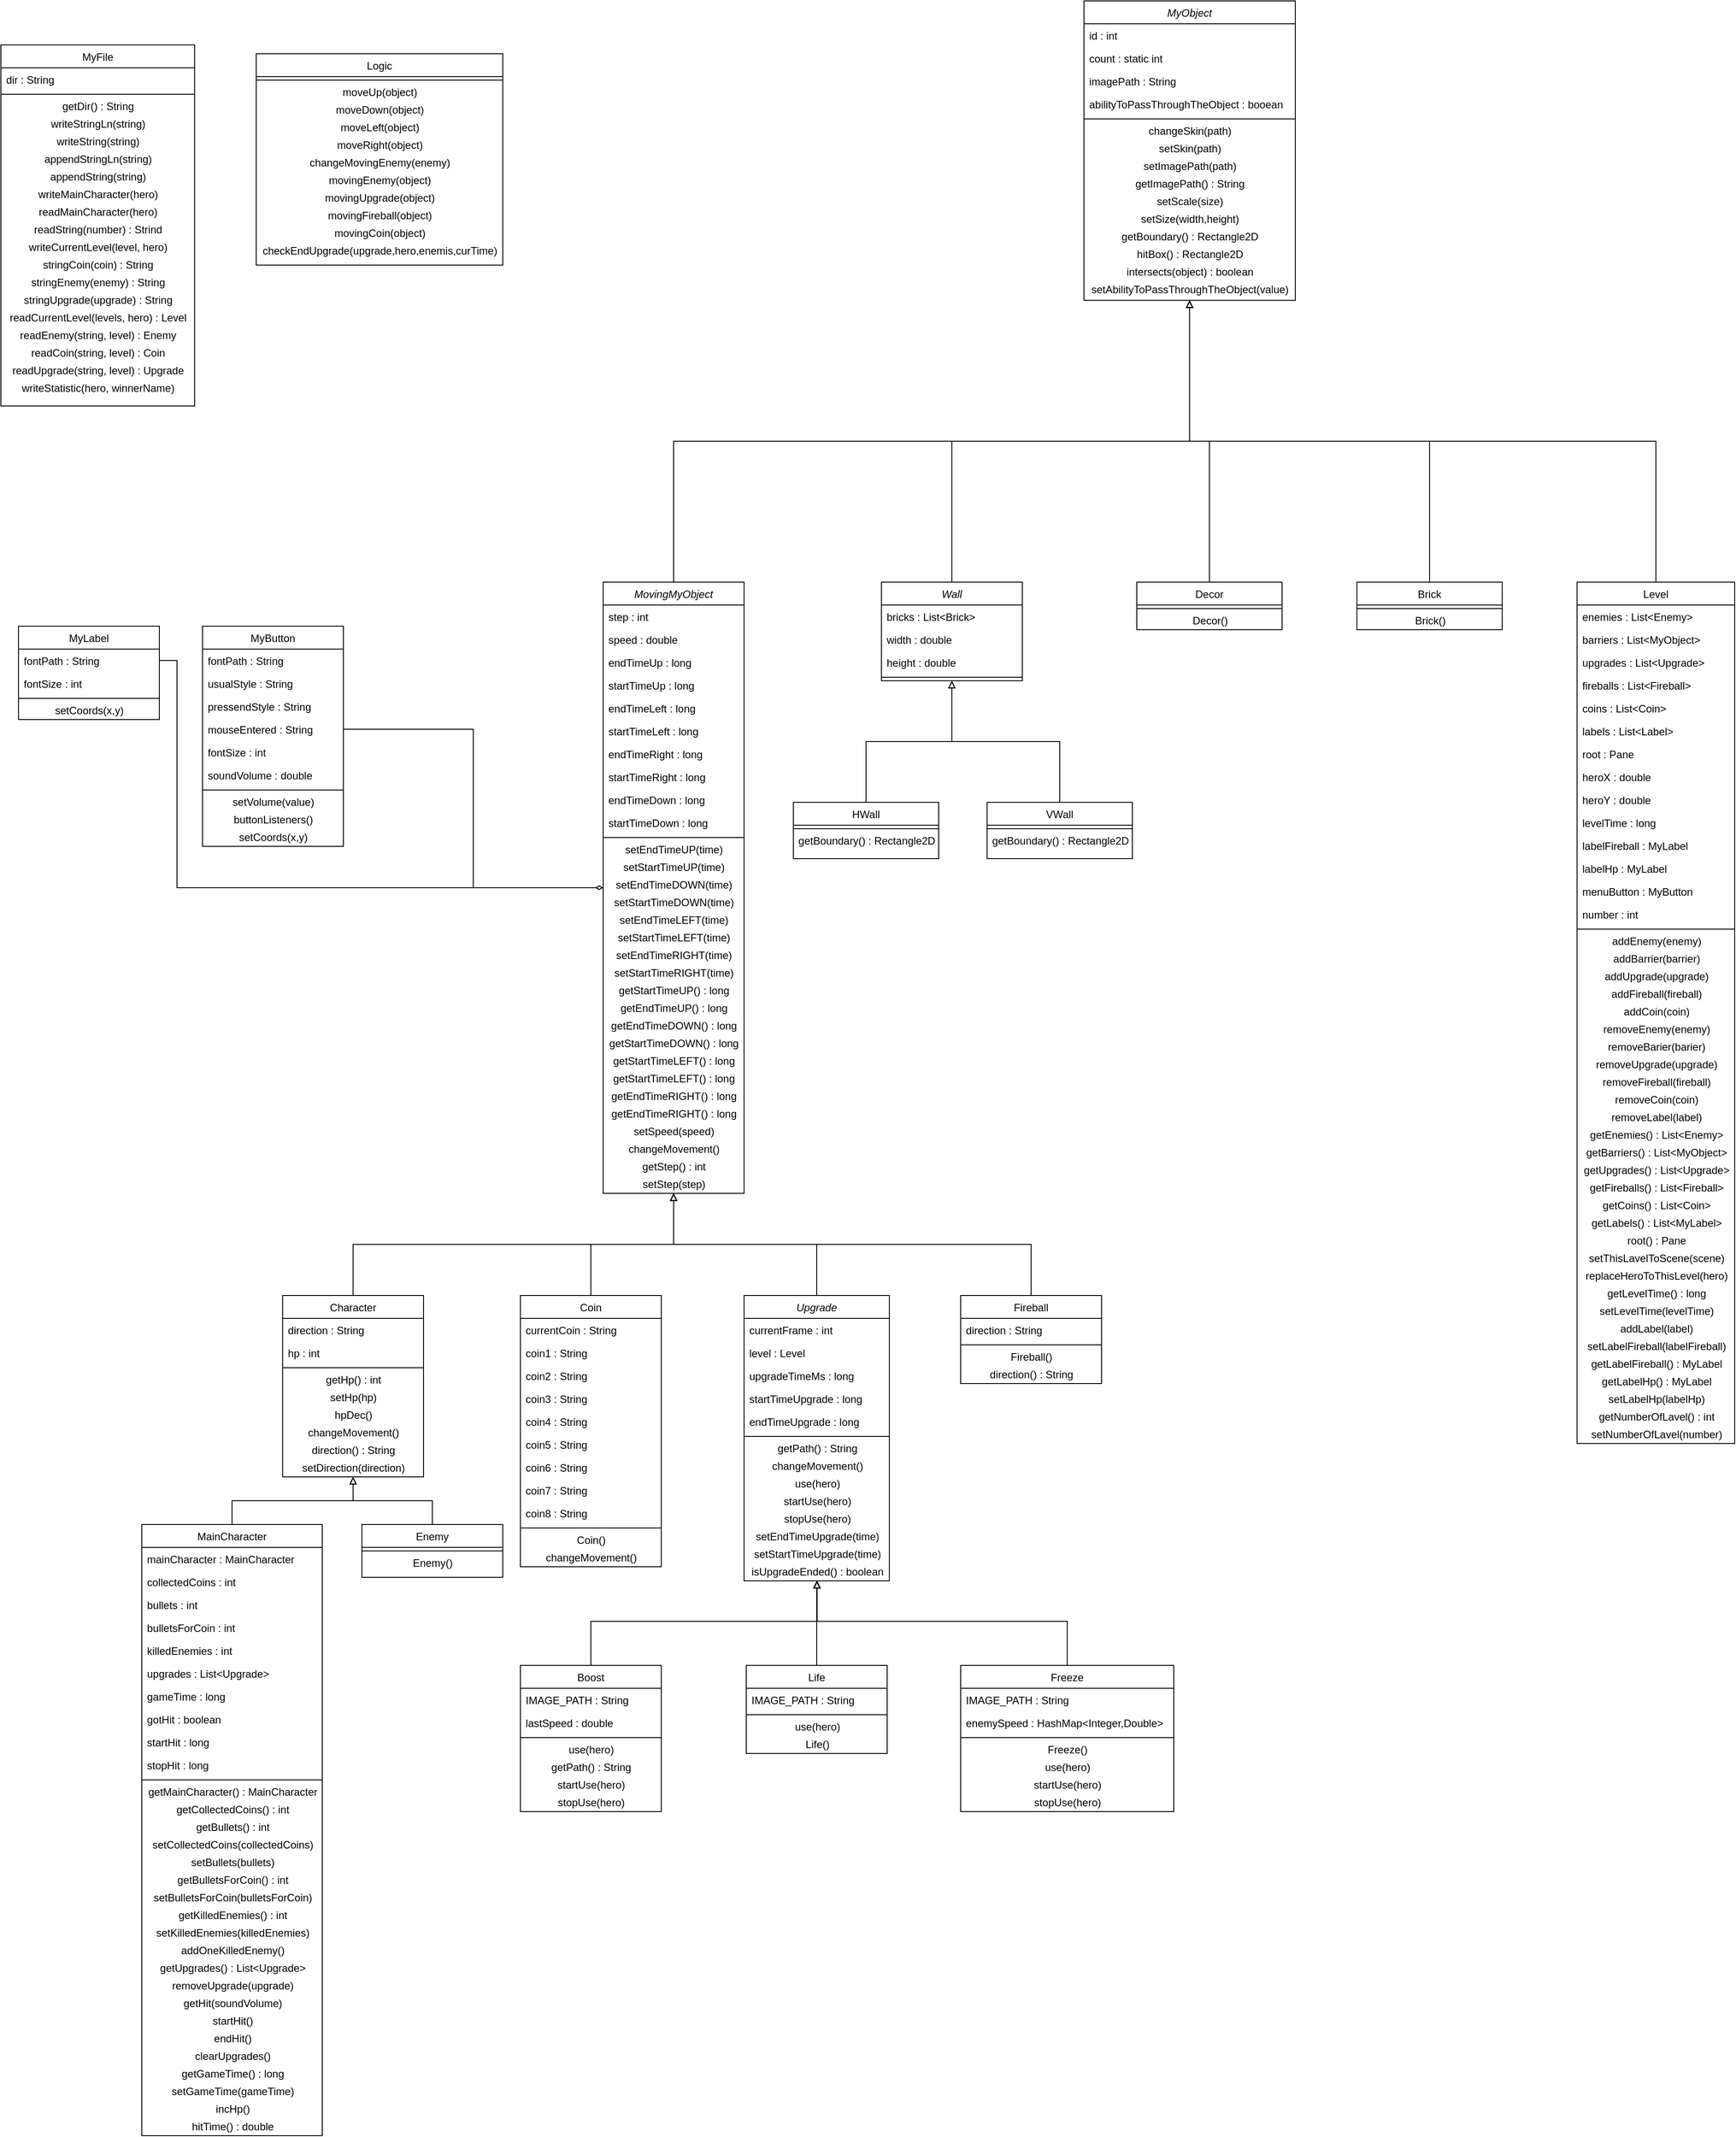 <mxfile version="14.0.1" type="device"><diagram id="C5RBs43oDa-KdzZeNtuy" name="Page-1"><mxGraphModel dx="4152" dy="2452" grid="1" gridSize="10" guides="1" tooltips="1" connect="1" arrows="1" fold="1" page="1" pageScale="1" pageWidth="827" pageHeight="1169" math="0" shadow="0"><root><mxCell id="WIyWlLk6GJQsqaUBKTNV-0"/><mxCell id="WIyWlLk6GJQsqaUBKTNV-1" parent="WIyWlLk6GJQsqaUBKTNV-0"/><mxCell id="rqOoGUDTIXZbvMKuujnl-0" value="MyFile" style="swimlane;fontStyle=0;align=center;verticalAlign=top;childLayout=stackLayout;horizontal=1;startSize=26;horizontalStack=0;resizeParent=1;resizeLast=0;collapsible=1;marginBottom=0;rounded=0;shadow=0;strokeWidth=1;" parent="WIyWlLk6GJQsqaUBKTNV-1" vertex="1"><mxGeometry x="810" y="150" width="220" height="410" as="geometry"><mxRectangle x="300" y="560" width="170" height="26" as="alternateBounds"/></mxGeometry></mxCell><mxCell id="rqOoGUDTIXZbvMKuujnl-1" value="dir : String" style="text;align=left;verticalAlign=top;spacingLeft=4;spacingRight=4;overflow=hidden;rotatable=0;points=[[0,0.5],[1,0.5]];portConstraint=eastwest;" parent="rqOoGUDTIXZbvMKuujnl-0" vertex="1"><mxGeometry y="26" width="220" height="26" as="geometry"/></mxCell><mxCell id="rqOoGUDTIXZbvMKuujnl-2" value="" style="line;html=1;strokeWidth=1;align=left;verticalAlign=middle;spacingTop=-1;spacingLeft=3;spacingRight=3;rotatable=0;labelPosition=right;points=[];portConstraint=eastwest;" parent="rqOoGUDTIXZbvMKuujnl-0" vertex="1"><mxGeometry y="52" width="220" height="8" as="geometry"/></mxCell><mxCell id="rqOoGUDTIXZbvMKuujnl-3" value="getDir() : String" style="text;html=1;align=center;verticalAlign=middle;resizable=0;points=[];autosize=1;" parent="rqOoGUDTIXZbvMKuujnl-0" vertex="1"><mxGeometry y="60" width="220" height="20" as="geometry"/></mxCell><mxCell id="rqOoGUDTIXZbvMKuujnl-4" value="writeStringLn(string)" style="text;html=1;align=center;verticalAlign=middle;resizable=0;points=[];autosize=1;" parent="rqOoGUDTIXZbvMKuujnl-0" vertex="1"><mxGeometry y="80" width="220" height="20" as="geometry"/></mxCell><mxCell id="rqOoGUDTIXZbvMKuujnl-5" value="writeString(string)" style="text;html=1;align=center;verticalAlign=middle;resizable=0;points=[];autosize=1;" parent="rqOoGUDTIXZbvMKuujnl-0" vertex="1"><mxGeometry y="100" width="220" height="20" as="geometry"/></mxCell><mxCell id="rqOoGUDTIXZbvMKuujnl-6" value="appendStringLn(string)" style="text;html=1;align=center;verticalAlign=middle;resizable=0;points=[];autosize=1;" parent="rqOoGUDTIXZbvMKuujnl-0" vertex="1"><mxGeometry y="120" width="220" height="20" as="geometry"/></mxCell><mxCell id="rqOoGUDTIXZbvMKuujnl-7" value="appendString(string)" style="text;html=1;align=center;verticalAlign=middle;resizable=0;points=[];autosize=1;" parent="rqOoGUDTIXZbvMKuujnl-0" vertex="1"><mxGeometry y="140" width="220" height="20" as="geometry"/></mxCell><mxCell id="rqOoGUDTIXZbvMKuujnl-8" value="writeMainCharacter(hero)" style="text;html=1;align=center;verticalAlign=middle;resizable=0;points=[];autosize=1;" parent="rqOoGUDTIXZbvMKuujnl-0" vertex="1"><mxGeometry y="160" width="220" height="20" as="geometry"/></mxCell><mxCell id="rqOoGUDTIXZbvMKuujnl-9" value="readMainCharacter(hero)" style="text;html=1;align=center;verticalAlign=middle;resizable=0;points=[];autosize=1;" parent="rqOoGUDTIXZbvMKuujnl-0" vertex="1"><mxGeometry y="180" width="220" height="20" as="geometry"/></mxCell><mxCell id="rqOoGUDTIXZbvMKuujnl-10" value="readString(number) : Strind" style="text;html=1;align=center;verticalAlign=middle;resizable=0;points=[];autosize=1;" parent="rqOoGUDTIXZbvMKuujnl-0" vertex="1"><mxGeometry y="200" width="220" height="20" as="geometry"/></mxCell><mxCell id="rqOoGUDTIXZbvMKuujnl-11" value="writeCurrentLevel(level, hero)" style="text;html=1;align=center;verticalAlign=middle;resizable=0;points=[];autosize=1;" parent="rqOoGUDTIXZbvMKuujnl-0" vertex="1"><mxGeometry y="220" width="220" height="20" as="geometry"/></mxCell><mxCell id="rqOoGUDTIXZbvMKuujnl-12" value="stringCoin(coin) : String" style="text;html=1;align=center;verticalAlign=middle;resizable=0;points=[];autosize=1;" parent="rqOoGUDTIXZbvMKuujnl-0" vertex="1"><mxGeometry y="240" width="220" height="20" as="geometry"/></mxCell><mxCell id="rqOoGUDTIXZbvMKuujnl-13" value="stringEnemy(enemy) : String" style="text;html=1;align=center;verticalAlign=middle;resizable=0;points=[];autosize=1;" parent="rqOoGUDTIXZbvMKuujnl-0" vertex="1"><mxGeometry y="260" width="220" height="20" as="geometry"/></mxCell><mxCell id="rqOoGUDTIXZbvMKuujnl-14" value="stringUpgrade(upgrade) : String" style="text;html=1;align=center;verticalAlign=middle;resizable=0;points=[];autosize=1;" parent="rqOoGUDTIXZbvMKuujnl-0" vertex="1"><mxGeometry y="280" width="220" height="20" as="geometry"/></mxCell><mxCell id="rqOoGUDTIXZbvMKuujnl-15" value="readCurrentLevel(levels, hero) : Level" style="text;html=1;align=center;verticalAlign=middle;resizable=0;points=[];autosize=1;" parent="rqOoGUDTIXZbvMKuujnl-0" vertex="1"><mxGeometry y="300" width="220" height="20" as="geometry"/></mxCell><mxCell id="rqOoGUDTIXZbvMKuujnl-16" value="readEnemy(string, level) : Enemy" style="text;html=1;align=center;verticalAlign=middle;resizable=0;points=[];autosize=1;" parent="rqOoGUDTIXZbvMKuujnl-0" vertex="1"><mxGeometry y="320" width="220" height="20" as="geometry"/></mxCell><mxCell id="rqOoGUDTIXZbvMKuujnl-17" value="readCoin(string, level) : Coin" style="text;html=1;align=center;verticalAlign=middle;resizable=0;points=[];autosize=1;" parent="rqOoGUDTIXZbvMKuujnl-0" vertex="1"><mxGeometry y="340" width="220" height="20" as="geometry"/></mxCell><mxCell id="rqOoGUDTIXZbvMKuujnl-18" value="readUpgrade(string, level) : Upgrade" style="text;html=1;align=center;verticalAlign=middle;resizable=0;points=[];autosize=1;" parent="rqOoGUDTIXZbvMKuujnl-0" vertex="1"><mxGeometry y="360" width="220" height="20" as="geometry"/></mxCell><mxCell id="rqOoGUDTIXZbvMKuujnl-19" value="writeStatistic(hero, winnerName)" style="text;html=1;align=center;verticalAlign=middle;resizable=0;points=[];autosize=1;" parent="rqOoGUDTIXZbvMKuujnl-0" vertex="1"><mxGeometry y="380" width="220" height="20" as="geometry"/></mxCell><mxCell id="rqOoGUDTIXZbvMKuujnl-40" value="MyObject" style="swimlane;fontStyle=2;align=center;verticalAlign=top;childLayout=stackLayout;horizontal=1;startSize=26;horizontalStack=0;resizeParent=1;resizeLast=0;collapsible=1;marginBottom=0;rounded=0;shadow=0;strokeWidth=1;" parent="WIyWlLk6GJQsqaUBKTNV-1" vertex="1"><mxGeometry x="2040" y="100" width="240" height="340" as="geometry"><mxRectangle x="340" y="380" width="170" height="26" as="alternateBounds"/></mxGeometry></mxCell><mxCell id="rqOoGUDTIXZbvMKuujnl-41" value="id : int" style="text;align=left;verticalAlign=top;spacingLeft=4;spacingRight=4;overflow=hidden;rotatable=0;points=[[0,0.5],[1,0.5]];portConstraint=eastwest;" parent="rqOoGUDTIXZbvMKuujnl-40" vertex="1"><mxGeometry y="26" width="240" height="26" as="geometry"/></mxCell><mxCell id="rqOoGUDTIXZbvMKuujnl-43" value="count : static int" style="text;align=left;verticalAlign=top;spacingLeft=4;spacingRight=4;overflow=hidden;rotatable=0;points=[[0,0.5],[1,0.5]];portConstraint=eastwest;" parent="rqOoGUDTIXZbvMKuujnl-40" vertex="1"><mxGeometry y="52" width="240" height="26" as="geometry"/></mxCell><mxCell id="rqOoGUDTIXZbvMKuujnl-45" value="imagePath : String" style="text;align=left;verticalAlign=top;spacingLeft=4;spacingRight=4;overflow=hidden;rotatable=0;points=[[0,0.5],[1,0.5]];portConstraint=eastwest;" parent="rqOoGUDTIXZbvMKuujnl-40" vertex="1"><mxGeometry y="78" width="240" height="26" as="geometry"/></mxCell><mxCell id="rqOoGUDTIXZbvMKuujnl-46" value="abilityToPassThroughTheObject : booean" style="text;align=left;verticalAlign=top;spacingLeft=4;spacingRight=4;overflow=hidden;rotatable=0;points=[[0,0.5],[1,0.5]];portConstraint=eastwest;" parent="rqOoGUDTIXZbvMKuujnl-40" vertex="1"><mxGeometry y="104" width="240" height="26" as="geometry"/></mxCell><mxCell id="rqOoGUDTIXZbvMKuujnl-42" value="" style="line;html=1;strokeWidth=1;align=left;verticalAlign=middle;spacingTop=-1;spacingLeft=3;spacingRight=3;rotatable=0;labelPosition=right;points=[];portConstraint=eastwest;" parent="rqOoGUDTIXZbvMKuujnl-40" vertex="1"><mxGeometry y="130" width="240" height="8" as="geometry"/></mxCell><mxCell id="rqOoGUDTIXZbvMKuujnl-47" value="changeSkin(path)" style="text;html=1;align=center;verticalAlign=middle;resizable=0;points=[];autosize=1;" parent="rqOoGUDTIXZbvMKuujnl-40" vertex="1"><mxGeometry y="138" width="240" height="20" as="geometry"/></mxCell><mxCell id="rqOoGUDTIXZbvMKuujnl-48" value="setSkin(path)" style="text;html=1;align=center;verticalAlign=middle;resizable=0;points=[];autosize=1;" parent="rqOoGUDTIXZbvMKuujnl-40" vertex="1"><mxGeometry y="158" width="240" height="20" as="geometry"/></mxCell><mxCell id="rqOoGUDTIXZbvMKuujnl-49" value="setImagePath(path)" style="text;html=1;align=center;verticalAlign=middle;resizable=0;points=[];autosize=1;" parent="rqOoGUDTIXZbvMKuujnl-40" vertex="1"><mxGeometry y="178" width="240" height="20" as="geometry"/></mxCell><mxCell id="rqOoGUDTIXZbvMKuujnl-50" value="getImagePath() : String" style="text;html=1;align=center;verticalAlign=middle;resizable=0;points=[];autosize=1;" parent="rqOoGUDTIXZbvMKuujnl-40" vertex="1"><mxGeometry y="198" width="240" height="20" as="geometry"/></mxCell><mxCell id="rqOoGUDTIXZbvMKuujnl-51" value="setScale(size)" style="text;html=1;align=center;verticalAlign=middle;resizable=0;points=[];autosize=1;" parent="rqOoGUDTIXZbvMKuujnl-40" vertex="1"><mxGeometry y="218" width="240" height="20" as="geometry"/></mxCell><mxCell id="rqOoGUDTIXZbvMKuujnl-52" value="setSize(width,height)" style="text;html=1;align=center;verticalAlign=middle;resizable=0;points=[];autosize=1;" parent="rqOoGUDTIXZbvMKuujnl-40" vertex="1"><mxGeometry y="238" width="240" height="20" as="geometry"/></mxCell><mxCell id="rqOoGUDTIXZbvMKuujnl-53" value="getBoundary() : Rectangle2D" style="text;html=1;align=center;verticalAlign=middle;resizable=0;points=[];autosize=1;" parent="rqOoGUDTIXZbvMKuujnl-40" vertex="1"><mxGeometry y="258" width="240" height="20" as="geometry"/></mxCell><mxCell id="rqOoGUDTIXZbvMKuujnl-54" value="hitBox() : Rectangle2D" style="text;html=1;align=center;verticalAlign=middle;resizable=0;points=[];autosize=1;" parent="rqOoGUDTIXZbvMKuujnl-40" vertex="1"><mxGeometry y="278" width="240" height="20" as="geometry"/></mxCell><mxCell id="rqOoGUDTIXZbvMKuujnl-55" value="intersects(object) : boolean" style="text;html=1;align=center;verticalAlign=middle;resizable=0;points=[];autosize=1;" parent="rqOoGUDTIXZbvMKuujnl-40" vertex="1"><mxGeometry y="298" width="240" height="20" as="geometry"/></mxCell><mxCell id="rqOoGUDTIXZbvMKuujnl-56" value="&lt;span style=&quot;text-align: left&quot;&gt;setAbilityToPassThroughTheObject(value)&lt;/span&gt;" style="text;html=1;align=center;verticalAlign=middle;resizable=0;points=[];autosize=1;" parent="rqOoGUDTIXZbvMKuujnl-40" vertex="1"><mxGeometry y="318" width="240" height="20" as="geometry"/></mxCell><mxCell id="q3XJS99Co_AR7xMoN5A--9" style="edgeStyle=orthogonalEdgeStyle;rounded=0;orthogonalLoop=1;jettySize=auto;html=1;exitX=0.5;exitY=0;exitDx=0;exitDy=0;endArrow=block;endFill=0;" edge="1" parent="WIyWlLk6GJQsqaUBKTNV-1" source="rqOoGUDTIXZbvMKuujnl-57" target="rqOoGUDTIXZbvMKuujnl-40"><mxGeometry relative="1" as="geometry"/></mxCell><mxCell id="rqOoGUDTIXZbvMKuujnl-57" value="MovingMyObject" style="swimlane;fontStyle=2;align=center;verticalAlign=top;childLayout=stackLayout;horizontal=1;startSize=26;horizontalStack=0;resizeParent=1;resizeLast=0;collapsible=1;marginBottom=0;rounded=0;shadow=0;strokeWidth=1;" parent="WIyWlLk6GJQsqaUBKTNV-1" vertex="1"><mxGeometry x="1494" y="760" width="160" height="694" as="geometry"><mxRectangle x="340" y="380" width="170" height="26" as="alternateBounds"/></mxGeometry></mxCell><mxCell id="rqOoGUDTIXZbvMKuujnl-58" value="step : int" style="text;align=left;verticalAlign=top;spacingLeft=4;spacingRight=4;overflow=hidden;rotatable=0;points=[[0,0.5],[1,0.5]];portConstraint=eastwest;" parent="rqOoGUDTIXZbvMKuujnl-57" vertex="1"><mxGeometry y="26" width="160" height="26" as="geometry"/></mxCell><mxCell id="8UMNWhLjhMLBdjQ0nv4i-81" value="speed : double" style="text;align=left;verticalAlign=top;spacingLeft=4;spacingRight=4;overflow=hidden;rotatable=0;points=[[0,0.5],[1,0.5]];portConstraint=eastwest;" parent="rqOoGUDTIXZbvMKuujnl-57" vertex="1"><mxGeometry y="52" width="160" height="26" as="geometry"/></mxCell><mxCell id="8UMNWhLjhMLBdjQ0nv4i-83" value="endTimeUp : long" style="text;align=left;verticalAlign=top;spacingLeft=4;spacingRight=4;overflow=hidden;rotatable=0;points=[[0,0.5],[1,0.5]];portConstraint=eastwest;" parent="rqOoGUDTIXZbvMKuujnl-57" vertex="1"><mxGeometry y="78" width="160" height="26" as="geometry"/></mxCell><mxCell id="8UMNWhLjhMLBdjQ0nv4i-82" value="startTimeUp : long" style="text;align=left;verticalAlign=top;spacingLeft=4;spacingRight=4;overflow=hidden;rotatable=0;points=[[0,0.5],[1,0.5]];portConstraint=eastwest;" parent="rqOoGUDTIXZbvMKuujnl-57" vertex="1"><mxGeometry y="104" width="160" height="26" as="geometry"/></mxCell><mxCell id="8UMNWhLjhMLBdjQ0nv4i-84" value="endTimeLeft : long" style="text;align=left;verticalAlign=top;spacingLeft=4;spacingRight=4;overflow=hidden;rotatable=0;points=[[0,0.5],[1,0.5]];portConstraint=eastwest;" parent="rqOoGUDTIXZbvMKuujnl-57" vertex="1"><mxGeometry y="130" width="160" height="26" as="geometry"/></mxCell><mxCell id="8UMNWhLjhMLBdjQ0nv4i-85" value="startTimeLeft : long" style="text;align=left;verticalAlign=top;spacingLeft=4;spacingRight=4;overflow=hidden;rotatable=0;points=[[0,0.5],[1,0.5]];portConstraint=eastwest;" parent="rqOoGUDTIXZbvMKuujnl-57" vertex="1"><mxGeometry y="156" width="160" height="26" as="geometry"/></mxCell><mxCell id="8UMNWhLjhMLBdjQ0nv4i-86" value="endTimeRight : long" style="text;align=left;verticalAlign=top;spacingLeft=4;spacingRight=4;overflow=hidden;rotatable=0;points=[[0,0.5],[1,0.5]];portConstraint=eastwest;" parent="rqOoGUDTIXZbvMKuujnl-57" vertex="1"><mxGeometry y="182" width="160" height="26" as="geometry"/></mxCell><mxCell id="8UMNWhLjhMLBdjQ0nv4i-89" value="startTimeRight : long" style="text;align=left;verticalAlign=top;spacingLeft=4;spacingRight=4;overflow=hidden;rotatable=0;points=[[0,0.5],[1,0.5]];portConstraint=eastwest;" parent="rqOoGUDTIXZbvMKuujnl-57" vertex="1"><mxGeometry y="208" width="160" height="26" as="geometry"/></mxCell><mxCell id="8UMNWhLjhMLBdjQ0nv4i-88" value="endTimeDown : long" style="text;align=left;verticalAlign=top;spacingLeft=4;spacingRight=4;overflow=hidden;rotatable=0;points=[[0,0.5],[1,0.5]];portConstraint=eastwest;" parent="rqOoGUDTIXZbvMKuujnl-57" vertex="1"><mxGeometry y="234" width="160" height="26" as="geometry"/></mxCell><mxCell id="8UMNWhLjhMLBdjQ0nv4i-87" value="startTimeDown : long" style="text;align=left;verticalAlign=top;spacingLeft=4;spacingRight=4;overflow=hidden;rotatable=0;points=[[0,0.5],[1,0.5]];portConstraint=eastwest;" parent="rqOoGUDTIXZbvMKuujnl-57" vertex="1"><mxGeometry y="260" width="160" height="26" as="geometry"/></mxCell><mxCell id="rqOoGUDTIXZbvMKuujnl-59" value="" style="line;html=1;strokeWidth=1;align=left;verticalAlign=middle;spacingTop=-1;spacingLeft=3;spacingRight=3;rotatable=0;labelPosition=right;points=[];portConstraint=eastwest;" parent="rqOoGUDTIXZbvMKuujnl-57" vertex="1"><mxGeometry y="286" width="160" height="8" as="geometry"/></mxCell><mxCell id="rqOoGUDTIXZbvMKuujnl-60" value="setEndTimeUP(time)" style="text;html=1;align=center;verticalAlign=middle;resizable=0;points=[];autosize=1;" parent="rqOoGUDTIXZbvMKuujnl-57" vertex="1"><mxGeometry y="294" width="160" height="20" as="geometry"/></mxCell><mxCell id="8UMNWhLjhMLBdjQ0nv4i-90" value="setStartTimeUP(time)" style="text;html=1;align=center;verticalAlign=middle;resizable=0;points=[];autosize=1;" parent="rqOoGUDTIXZbvMKuujnl-57" vertex="1"><mxGeometry y="314" width="160" height="20" as="geometry"/></mxCell><mxCell id="8UMNWhLjhMLBdjQ0nv4i-91" value="setEndTimeDOWN(time)" style="text;html=1;align=center;verticalAlign=middle;resizable=0;points=[];autosize=1;" parent="rqOoGUDTIXZbvMKuujnl-57" vertex="1"><mxGeometry y="334" width="160" height="20" as="geometry"/></mxCell><mxCell id="8UMNWhLjhMLBdjQ0nv4i-92" value="setStartTimeDOWN(time)" style="text;html=1;align=center;verticalAlign=middle;resizable=0;points=[];autosize=1;" parent="rqOoGUDTIXZbvMKuujnl-57" vertex="1"><mxGeometry y="354" width="160" height="20" as="geometry"/></mxCell><mxCell id="8UMNWhLjhMLBdjQ0nv4i-93" value="setEndTimeLEFT(time)" style="text;html=1;align=center;verticalAlign=middle;resizable=0;points=[];autosize=1;" parent="rqOoGUDTIXZbvMKuujnl-57" vertex="1"><mxGeometry y="374" width="160" height="20" as="geometry"/></mxCell><mxCell id="8UMNWhLjhMLBdjQ0nv4i-96" value="setStartTimeLEFT(time)" style="text;html=1;align=center;verticalAlign=middle;resizable=0;points=[];autosize=1;" parent="rqOoGUDTIXZbvMKuujnl-57" vertex="1"><mxGeometry y="394" width="160" height="20" as="geometry"/></mxCell><mxCell id="8UMNWhLjhMLBdjQ0nv4i-95" value="setEndTimeRIGHT(time)" style="text;html=1;align=center;verticalAlign=middle;resizable=0;points=[];autosize=1;" parent="rqOoGUDTIXZbvMKuujnl-57" vertex="1"><mxGeometry y="414" width="160" height="20" as="geometry"/></mxCell><mxCell id="8UMNWhLjhMLBdjQ0nv4i-94" value="setStartTimeRIGHT(time)" style="text;html=1;align=center;verticalAlign=middle;resizable=0;points=[];autosize=1;" parent="rqOoGUDTIXZbvMKuujnl-57" vertex="1"><mxGeometry y="434" width="160" height="20" as="geometry"/></mxCell><mxCell id="8UMNWhLjhMLBdjQ0nv4i-106" value="getStartTimeUP() : long" style="text;html=1;align=center;verticalAlign=middle;resizable=0;points=[];autosize=1;" parent="rqOoGUDTIXZbvMKuujnl-57" vertex="1"><mxGeometry y="454" width="160" height="20" as="geometry"/></mxCell><mxCell id="8UMNWhLjhMLBdjQ0nv4i-105" value="getEndTimeUP() : long" style="text;html=1;align=center;verticalAlign=middle;resizable=0;points=[];autosize=1;" parent="rqOoGUDTIXZbvMKuujnl-57" vertex="1"><mxGeometry y="474" width="160" height="20" as="geometry"/></mxCell><mxCell id="8UMNWhLjhMLBdjQ0nv4i-108" value="getEndTimeDOWN() : long" style="text;html=1;align=center;verticalAlign=middle;resizable=0;points=[];autosize=1;" parent="rqOoGUDTIXZbvMKuujnl-57" vertex="1"><mxGeometry y="494" width="160" height="20" as="geometry"/></mxCell><mxCell id="8UMNWhLjhMLBdjQ0nv4i-107" value="getStartTimeDOWN() : long" style="text;html=1;align=center;verticalAlign=middle;resizable=0;points=[];autosize=1;" parent="rqOoGUDTIXZbvMKuujnl-57" vertex="1"><mxGeometry y="514" width="160" height="20" as="geometry"/></mxCell><mxCell id="8UMNWhLjhMLBdjQ0nv4i-109" value="getStartTimeLEFT() : long" style="text;html=1;align=center;verticalAlign=middle;resizable=0;points=[];autosize=1;" parent="rqOoGUDTIXZbvMKuujnl-57" vertex="1"><mxGeometry y="534" width="160" height="20" as="geometry"/></mxCell><mxCell id="8UMNWhLjhMLBdjQ0nv4i-112" value="getStartTimeLEFT() : long" style="text;html=1;align=center;verticalAlign=middle;resizable=0;points=[];autosize=1;" parent="rqOoGUDTIXZbvMKuujnl-57" vertex="1"><mxGeometry y="554" width="160" height="20" as="geometry"/></mxCell><mxCell id="8UMNWhLjhMLBdjQ0nv4i-111" value="getEndTimeRIGHT() : long" style="text;html=1;align=center;verticalAlign=middle;resizable=0;points=[];autosize=1;" parent="rqOoGUDTIXZbvMKuujnl-57" vertex="1"><mxGeometry y="574" width="160" height="20" as="geometry"/></mxCell><mxCell id="8UMNWhLjhMLBdjQ0nv4i-110" value="getEndTimeRIGHT() : long" style="text;html=1;align=center;verticalAlign=middle;resizable=0;points=[];autosize=1;" parent="rqOoGUDTIXZbvMKuujnl-57" vertex="1"><mxGeometry y="594" width="160" height="20" as="geometry"/></mxCell><mxCell id="8UMNWhLjhMLBdjQ0nv4i-113" value="setSpeed(speed)" style="text;html=1;align=center;verticalAlign=middle;resizable=0;points=[];autosize=1;" parent="rqOoGUDTIXZbvMKuujnl-57" vertex="1"><mxGeometry y="614" width="160" height="20" as="geometry"/></mxCell><mxCell id="8UMNWhLjhMLBdjQ0nv4i-114" value="changeMovement()" style="text;html=1;align=center;verticalAlign=middle;resizable=0;points=[];autosize=1;" parent="rqOoGUDTIXZbvMKuujnl-57" vertex="1"><mxGeometry y="634" width="160" height="20" as="geometry"/></mxCell><mxCell id="8UMNWhLjhMLBdjQ0nv4i-115" value="getStep() : int" style="text;html=1;align=center;verticalAlign=middle;resizable=0;points=[];autosize=1;" parent="rqOoGUDTIXZbvMKuujnl-57" vertex="1"><mxGeometry y="654" width="160" height="20" as="geometry"/></mxCell><mxCell id="8UMNWhLjhMLBdjQ0nv4i-116" value="setStep(step)" style="text;html=1;align=center;verticalAlign=middle;resizable=0;points=[];autosize=1;" parent="rqOoGUDTIXZbvMKuujnl-57" vertex="1"><mxGeometry y="674" width="160" height="20" as="geometry"/></mxCell><mxCell id="rqOoGUDTIXZbvMKuujnl-61" value="MyLabel" style="swimlane;fontStyle=0;align=center;verticalAlign=top;childLayout=stackLayout;horizontal=1;startSize=26;horizontalStack=0;resizeParent=1;resizeLast=0;collapsible=1;marginBottom=0;rounded=0;shadow=0;strokeWidth=1;" parent="WIyWlLk6GJQsqaUBKTNV-1" vertex="1"><mxGeometry x="830" y="810" width="160" height="106" as="geometry"><mxRectangle x="340" y="380" width="170" height="26" as="alternateBounds"/></mxGeometry></mxCell><mxCell id="rqOoGUDTIXZbvMKuujnl-62" value="fontPath : String" style="text;align=left;verticalAlign=top;spacingLeft=4;spacingRight=4;overflow=hidden;rotatable=0;points=[[0,0.5],[1,0.5]];portConstraint=eastwest;" parent="rqOoGUDTIXZbvMKuujnl-61" vertex="1"><mxGeometry y="26" width="160" height="26" as="geometry"/></mxCell><mxCell id="rqOoGUDTIXZbvMKuujnl-69" value="fontSize : int" style="text;align=left;verticalAlign=top;spacingLeft=4;spacingRight=4;overflow=hidden;rotatable=0;points=[[0,0.5],[1,0.5]];portConstraint=eastwest;" parent="rqOoGUDTIXZbvMKuujnl-61" vertex="1"><mxGeometry y="52" width="160" height="26" as="geometry"/></mxCell><mxCell id="rqOoGUDTIXZbvMKuujnl-63" value="" style="line;html=1;strokeWidth=1;align=left;verticalAlign=middle;spacingTop=-1;spacingLeft=3;spacingRight=3;rotatable=0;labelPosition=right;points=[];portConstraint=eastwest;" parent="rqOoGUDTIXZbvMKuujnl-61" vertex="1"><mxGeometry y="78" width="160" height="8" as="geometry"/></mxCell><mxCell id="rqOoGUDTIXZbvMKuujnl-64" value="setCoords(x,y)" style="text;html=1;align=center;verticalAlign=middle;resizable=0;points=[];autosize=1;" parent="rqOoGUDTIXZbvMKuujnl-61" vertex="1"><mxGeometry y="86" width="160" height="20" as="geometry"/></mxCell><mxCell id="rqOoGUDTIXZbvMKuujnl-70" value="MyButton" style="swimlane;fontStyle=0;align=center;verticalAlign=top;childLayout=stackLayout;horizontal=1;startSize=26;horizontalStack=0;resizeParent=1;resizeLast=0;collapsible=1;marginBottom=0;rounded=0;shadow=0;strokeWidth=1;" parent="WIyWlLk6GJQsqaUBKTNV-1" vertex="1"><mxGeometry x="1039" y="810" width="160" height="250" as="geometry"><mxRectangle x="340" y="380" width="170" height="26" as="alternateBounds"/></mxGeometry></mxCell><mxCell id="rqOoGUDTIXZbvMKuujnl-71" value="fontPath : String" style="text;align=left;verticalAlign=top;spacingLeft=4;spacingRight=4;overflow=hidden;rotatable=0;points=[[0,0.5],[1,0.5]];portConstraint=eastwest;" parent="rqOoGUDTIXZbvMKuujnl-70" vertex="1"><mxGeometry y="26" width="160" height="26" as="geometry"/></mxCell><mxCell id="8UMNWhLjhMLBdjQ0nv4i-0" value="usualStyle : String" style="text;align=left;verticalAlign=top;spacingLeft=4;spacingRight=4;overflow=hidden;rotatable=0;points=[[0,0.5],[1,0.5]];portConstraint=eastwest;" parent="rqOoGUDTIXZbvMKuujnl-70" vertex="1"><mxGeometry y="52" width="160" height="26" as="geometry"/></mxCell><mxCell id="8UMNWhLjhMLBdjQ0nv4i-1" value="pressendStyle : String" style="text;align=left;verticalAlign=top;spacingLeft=4;spacingRight=4;overflow=hidden;rotatable=0;points=[[0,0.5],[1,0.5]];portConstraint=eastwest;" parent="rqOoGUDTIXZbvMKuujnl-70" vertex="1"><mxGeometry y="78" width="160" height="26" as="geometry"/></mxCell><mxCell id="8UMNWhLjhMLBdjQ0nv4i-2" value="mouseEntered : String" style="text;align=left;verticalAlign=top;spacingLeft=4;spacingRight=4;overflow=hidden;rotatable=0;points=[[0,0.5],[1,0.5]];portConstraint=eastwest;" parent="rqOoGUDTIXZbvMKuujnl-70" vertex="1"><mxGeometry y="104" width="160" height="26" as="geometry"/></mxCell><mxCell id="8UMNWhLjhMLBdjQ0nv4i-3" value="fontSize : int" style="text;align=left;verticalAlign=top;spacingLeft=4;spacingRight=4;overflow=hidden;rotatable=0;points=[[0,0.5],[1,0.5]];portConstraint=eastwest;" parent="rqOoGUDTIXZbvMKuujnl-70" vertex="1"><mxGeometry y="130" width="160" height="26" as="geometry"/></mxCell><mxCell id="8UMNWhLjhMLBdjQ0nv4i-4" value="soundVolume : double" style="text;align=left;verticalAlign=top;spacingLeft=4;spacingRight=4;overflow=hidden;rotatable=0;points=[[0,0.5],[1,0.5]];portConstraint=eastwest;" parent="rqOoGUDTIXZbvMKuujnl-70" vertex="1"><mxGeometry y="156" width="160" height="26" as="geometry"/></mxCell><mxCell id="rqOoGUDTIXZbvMKuujnl-72" value="" style="line;html=1;strokeWidth=1;align=left;verticalAlign=middle;spacingTop=-1;spacingLeft=3;spacingRight=3;rotatable=0;labelPosition=right;points=[];portConstraint=eastwest;" parent="rqOoGUDTIXZbvMKuujnl-70" vertex="1"><mxGeometry y="182" width="160" height="8" as="geometry"/></mxCell><mxCell id="rqOoGUDTIXZbvMKuujnl-73" value="setVolume(value)" style="text;html=1;align=center;verticalAlign=middle;resizable=0;points=[];autosize=1;" parent="rqOoGUDTIXZbvMKuujnl-70" vertex="1"><mxGeometry y="190" width="160" height="20" as="geometry"/></mxCell><mxCell id="8UMNWhLjhMLBdjQ0nv4i-5" value="buttonListeners()" style="text;html=1;align=center;verticalAlign=middle;resizable=0;points=[];autosize=1;" parent="rqOoGUDTIXZbvMKuujnl-70" vertex="1"><mxGeometry y="210" width="160" height="20" as="geometry"/></mxCell><mxCell id="8UMNWhLjhMLBdjQ0nv4i-6" value="setCoords(x,y)" style="text;html=1;align=center;verticalAlign=middle;resizable=0;points=[];autosize=1;" parent="rqOoGUDTIXZbvMKuujnl-70" vertex="1"><mxGeometry y="230" width="160" height="20" as="geometry"/></mxCell><mxCell id="q3XJS99Co_AR7xMoN5A--16" style="edgeStyle=orthogonalEdgeStyle;rounded=0;orthogonalLoop=1;jettySize=auto;html=1;exitX=0.5;exitY=0;exitDx=0;exitDy=0;endArrow=block;endFill=0;" edge="1" parent="WIyWlLk6GJQsqaUBKTNV-1" source="8UMNWhLjhMLBdjQ0nv4i-7" target="rqOoGUDTIXZbvMKuujnl-40"><mxGeometry relative="1" as="geometry"/></mxCell><mxCell id="8UMNWhLjhMLBdjQ0nv4i-7" value="Level" style="swimlane;fontStyle=0;align=center;verticalAlign=top;childLayout=stackLayout;horizontal=1;startSize=26;horizontalStack=0;resizeParent=1;resizeLast=0;collapsible=1;marginBottom=0;rounded=0;shadow=0;strokeWidth=1;" parent="WIyWlLk6GJQsqaUBKTNV-1" vertex="1"><mxGeometry x="2600" y="760" width="179" height="978" as="geometry"><mxRectangle x="340" y="380" width="170" height="26" as="alternateBounds"/></mxGeometry></mxCell><mxCell id="8UMNWhLjhMLBdjQ0nv4i-8" value="enemies : List&lt;Enemy&gt;" style="text;align=left;verticalAlign=top;spacingLeft=4;spacingRight=4;overflow=hidden;rotatable=0;points=[[0,0.5],[1,0.5]];portConstraint=eastwest;" parent="8UMNWhLjhMLBdjQ0nv4i-7" vertex="1"><mxGeometry y="26" width="179" height="26" as="geometry"/></mxCell><mxCell id="8UMNWhLjhMLBdjQ0nv4i-15" value="barriers : List&lt;MyObject&gt;" style="text;align=left;verticalAlign=top;spacingLeft=4;spacingRight=4;overflow=hidden;rotatable=0;points=[[0,0.5],[1,0.5]];portConstraint=eastwest;" parent="8UMNWhLjhMLBdjQ0nv4i-7" vertex="1"><mxGeometry y="52" width="179" height="26" as="geometry"/></mxCell><mxCell id="8UMNWhLjhMLBdjQ0nv4i-16" value="upgrades : List&lt;Upgrade&gt;" style="text;align=left;verticalAlign=top;spacingLeft=4;spacingRight=4;overflow=hidden;rotatable=0;points=[[0,0.5],[1,0.5]];portConstraint=eastwest;" parent="8UMNWhLjhMLBdjQ0nv4i-7" vertex="1"><mxGeometry y="78" width="179" height="26" as="geometry"/></mxCell><mxCell id="8UMNWhLjhMLBdjQ0nv4i-17" value="fireballs : List&lt;Fireball&gt;" style="text;align=left;verticalAlign=top;spacingLeft=4;spacingRight=4;overflow=hidden;rotatable=0;points=[[0,0.5],[1,0.5]];portConstraint=eastwest;" parent="8UMNWhLjhMLBdjQ0nv4i-7" vertex="1"><mxGeometry y="104" width="179" height="26" as="geometry"/></mxCell><mxCell id="8UMNWhLjhMLBdjQ0nv4i-18" value="coins : List&lt;Coin&gt;" style="text;align=left;verticalAlign=top;spacingLeft=4;spacingRight=4;overflow=hidden;rotatable=0;points=[[0,0.5],[1,0.5]];portConstraint=eastwest;" parent="8UMNWhLjhMLBdjQ0nv4i-7" vertex="1"><mxGeometry y="130" width="179" height="26" as="geometry"/></mxCell><mxCell id="8UMNWhLjhMLBdjQ0nv4i-19" value="labels : List&lt;Label&gt;" style="text;align=left;verticalAlign=top;spacingLeft=4;spacingRight=4;overflow=hidden;rotatable=0;points=[[0,0.5],[1,0.5]];portConstraint=eastwest;" parent="8UMNWhLjhMLBdjQ0nv4i-7" vertex="1"><mxGeometry y="156" width="179" height="26" as="geometry"/></mxCell><mxCell id="8UMNWhLjhMLBdjQ0nv4i-20" value="root : Pane" style="text;align=left;verticalAlign=top;spacingLeft=4;spacingRight=4;overflow=hidden;rotatable=0;points=[[0,0.5],[1,0.5]];portConstraint=eastwest;" parent="8UMNWhLjhMLBdjQ0nv4i-7" vertex="1"><mxGeometry y="182" width="179" height="26" as="geometry"/></mxCell><mxCell id="8UMNWhLjhMLBdjQ0nv4i-21" value="heroX : double" style="text;align=left;verticalAlign=top;spacingLeft=4;spacingRight=4;overflow=hidden;rotatable=0;points=[[0,0.5],[1,0.5]];portConstraint=eastwest;" parent="8UMNWhLjhMLBdjQ0nv4i-7" vertex="1"><mxGeometry y="208" width="179" height="26" as="geometry"/></mxCell><mxCell id="8UMNWhLjhMLBdjQ0nv4i-22" value="heroY : double" style="text;align=left;verticalAlign=top;spacingLeft=4;spacingRight=4;overflow=hidden;rotatable=0;points=[[0,0.5],[1,0.5]];portConstraint=eastwest;" parent="8UMNWhLjhMLBdjQ0nv4i-7" vertex="1"><mxGeometry y="234" width="179" height="26" as="geometry"/></mxCell><mxCell id="8UMNWhLjhMLBdjQ0nv4i-23" value="levelTime : long" style="text;align=left;verticalAlign=top;spacingLeft=4;spacingRight=4;overflow=hidden;rotatable=0;points=[[0,0.5],[1,0.5]];portConstraint=eastwest;" parent="8UMNWhLjhMLBdjQ0nv4i-7" vertex="1"><mxGeometry y="260" width="179" height="26" as="geometry"/></mxCell><mxCell id="8UMNWhLjhMLBdjQ0nv4i-24" value="labelFireball : MyLabel" style="text;align=left;verticalAlign=top;spacingLeft=4;spacingRight=4;overflow=hidden;rotatable=0;points=[[0,0.5],[1,0.5]];portConstraint=eastwest;" parent="8UMNWhLjhMLBdjQ0nv4i-7" vertex="1"><mxGeometry y="286" width="179" height="26" as="geometry"/></mxCell><mxCell id="8UMNWhLjhMLBdjQ0nv4i-25" value="labelHp : MyLabel" style="text;align=left;verticalAlign=top;spacingLeft=4;spacingRight=4;overflow=hidden;rotatable=0;points=[[0,0.5],[1,0.5]];portConstraint=eastwest;" parent="8UMNWhLjhMLBdjQ0nv4i-7" vertex="1"><mxGeometry y="312" width="179" height="26" as="geometry"/></mxCell><mxCell id="8UMNWhLjhMLBdjQ0nv4i-26" value="menuButton : MyButton" style="text;align=left;verticalAlign=top;spacingLeft=4;spacingRight=4;overflow=hidden;rotatable=0;points=[[0,0.5],[1,0.5]];portConstraint=eastwest;" parent="8UMNWhLjhMLBdjQ0nv4i-7" vertex="1"><mxGeometry y="338" width="179" height="26" as="geometry"/></mxCell><mxCell id="8UMNWhLjhMLBdjQ0nv4i-27" value="number : int" style="text;align=left;verticalAlign=top;spacingLeft=4;spacingRight=4;overflow=hidden;rotatable=0;points=[[0,0.5],[1,0.5]];portConstraint=eastwest;" parent="8UMNWhLjhMLBdjQ0nv4i-7" vertex="1"><mxGeometry y="364" width="179" height="26" as="geometry"/></mxCell><mxCell id="8UMNWhLjhMLBdjQ0nv4i-9" value="" style="line;html=1;strokeWidth=1;align=left;verticalAlign=middle;spacingTop=-1;spacingLeft=3;spacingRight=3;rotatable=0;labelPosition=right;points=[];portConstraint=eastwest;" parent="8UMNWhLjhMLBdjQ0nv4i-7" vertex="1"><mxGeometry y="390" width="179" height="8" as="geometry"/></mxCell><mxCell id="8UMNWhLjhMLBdjQ0nv4i-10" value="addEnemy(enemy)" style="text;html=1;align=center;verticalAlign=middle;resizable=0;points=[];autosize=1;" parent="8UMNWhLjhMLBdjQ0nv4i-7" vertex="1"><mxGeometry y="398" width="179" height="20" as="geometry"/></mxCell><mxCell id="8UMNWhLjhMLBdjQ0nv4i-28" value="addBarrier(barrier)" style="text;html=1;align=center;verticalAlign=middle;resizable=0;points=[];autosize=1;" parent="8UMNWhLjhMLBdjQ0nv4i-7" vertex="1"><mxGeometry y="418" width="179" height="20" as="geometry"/></mxCell><mxCell id="8UMNWhLjhMLBdjQ0nv4i-29" value="addUpgrade(upgrade)" style="text;html=1;align=center;verticalAlign=middle;resizable=0;points=[];autosize=1;" parent="8UMNWhLjhMLBdjQ0nv4i-7" vertex="1"><mxGeometry y="438" width="179" height="20" as="geometry"/></mxCell><mxCell id="8UMNWhLjhMLBdjQ0nv4i-30" value="addFireball(fireball)" style="text;html=1;align=center;verticalAlign=middle;resizable=0;points=[];autosize=1;" parent="8UMNWhLjhMLBdjQ0nv4i-7" vertex="1"><mxGeometry y="458" width="179" height="20" as="geometry"/></mxCell><mxCell id="8UMNWhLjhMLBdjQ0nv4i-31" value="addCoin(coin)" style="text;html=1;align=center;verticalAlign=middle;resizable=0;points=[];autosize=1;" parent="8UMNWhLjhMLBdjQ0nv4i-7" vertex="1"><mxGeometry y="478" width="179" height="20" as="geometry"/></mxCell><mxCell id="8UMNWhLjhMLBdjQ0nv4i-32" value="removeEnemy(enemy)" style="text;html=1;align=center;verticalAlign=middle;resizable=0;points=[];autosize=1;" parent="8UMNWhLjhMLBdjQ0nv4i-7" vertex="1"><mxGeometry y="498" width="179" height="20" as="geometry"/></mxCell><mxCell id="8UMNWhLjhMLBdjQ0nv4i-33" value="removeBarier(barier)" style="text;html=1;align=center;verticalAlign=middle;resizable=0;points=[];autosize=1;" parent="8UMNWhLjhMLBdjQ0nv4i-7" vertex="1"><mxGeometry y="518" width="179" height="20" as="geometry"/></mxCell><mxCell id="8UMNWhLjhMLBdjQ0nv4i-34" value="removeUpgrade(upgrade)" style="text;html=1;align=center;verticalAlign=middle;resizable=0;points=[];autosize=1;" parent="8UMNWhLjhMLBdjQ0nv4i-7" vertex="1"><mxGeometry y="538" width="179" height="20" as="geometry"/></mxCell><mxCell id="8UMNWhLjhMLBdjQ0nv4i-35" value="removeFireball(fireball)" style="text;html=1;align=center;verticalAlign=middle;resizable=0;points=[];autosize=1;" parent="8UMNWhLjhMLBdjQ0nv4i-7" vertex="1"><mxGeometry y="558" width="179" height="20" as="geometry"/></mxCell><mxCell id="8UMNWhLjhMLBdjQ0nv4i-36" value="removeCoin(coin)" style="text;html=1;align=center;verticalAlign=middle;resizable=0;points=[];autosize=1;" parent="8UMNWhLjhMLBdjQ0nv4i-7" vertex="1"><mxGeometry y="578" width="179" height="20" as="geometry"/></mxCell><mxCell id="8UMNWhLjhMLBdjQ0nv4i-37" value="removeLabel(label)" style="text;html=1;align=center;verticalAlign=middle;resizable=0;points=[];autosize=1;" parent="8UMNWhLjhMLBdjQ0nv4i-7" vertex="1"><mxGeometry y="598" width="179" height="20" as="geometry"/></mxCell><mxCell id="8UMNWhLjhMLBdjQ0nv4i-38" value="getEnemies() : List&amp;lt;Enemy&amp;gt;" style="text;html=1;align=center;verticalAlign=middle;resizable=0;points=[];autosize=1;" parent="8UMNWhLjhMLBdjQ0nv4i-7" vertex="1"><mxGeometry y="618" width="179" height="20" as="geometry"/></mxCell><mxCell id="8UMNWhLjhMLBdjQ0nv4i-39" value="getBarriers() : List&amp;lt;MyObject&amp;gt;" style="text;html=1;align=center;verticalAlign=middle;resizable=0;points=[];autosize=1;" parent="8UMNWhLjhMLBdjQ0nv4i-7" vertex="1"><mxGeometry y="638" width="179" height="20" as="geometry"/></mxCell><mxCell id="8UMNWhLjhMLBdjQ0nv4i-40" value="getUpgrades() : List&amp;lt;Upgrade&amp;gt;" style="text;html=1;align=center;verticalAlign=middle;resizable=0;points=[];autosize=1;" parent="8UMNWhLjhMLBdjQ0nv4i-7" vertex="1"><mxGeometry y="658" width="179" height="20" as="geometry"/></mxCell><mxCell id="8UMNWhLjhMLBdjQ0nv4i-41" value="getFireballs() : List&amp;lt;Fireball&amp;gt;" style="text;html=1;align=center;verticalAlign=middle;resizable=0;points=[];autosize=1;" parent="8UMNWhLjhMLBdjQ0nv4i-7" vertex="1"><mxGeometry y="678" width="179" height="20" as="geometry"/></mxCell><mxCell id="8UMNWhLjhMLBdjQ0nv4i-42" value="getCoins() : List&amp;lt;Coin&amp;gt;" style="text;html=1;align=center;verticalAlign=middle;resizable=0;points=[];autosize=1;" parent="8UMNWhLjhMLBdjQ0nv4i-7" vertex="1"><mxGeometry y="698" width="179" height="20" as="geometry"/></mxCell><mxCell id="8UMNWhLjhMLBdjQ0nv4i-43" value="getLabels() : List&amp;lt;MyLabel&amp;gt;" style="text;html=1;align=center;verticalAlign=middle;resizable=0;points=[];autosize=1;" parent="8UMNWhLjhMLBdjQ0nv4i-7" vertex="1"><mxGeometry y="718" width="179" height="20" as="geometry"/></mxCell><mxCell id="8UMNWhLjhMLBdjQ0nv4i-44" value="root() : Pane" style="text;html=1;align=center;verticalAlign=middle;resizable=0;points=[];autosize=1;" parent="8UMNWhLjhMLBdjQ0nv4i-7" vertex="1"><mxGeometry y="738" width="179" height="20" as="geometry"/></mxCell><mxCell id="8UMNWhLjhMLBdjQ0nv4i-45" value="setThisLavelToScene(scene)" style="text;html=1;align=center;verticalAlign=middle;resizable=0;points=[];autosize=1;" parent="8UMNWhLjhMLBdjQ0nv4i-7" vertex="1"><mxGeometry y="758" width="179" height="20" as="geometry"/></mxCell><mxCell id="8UMNWhLjhMLBdjQ0nv4i-46" value="replaceHeroToThisLevel(hero)" style="text;html=1;align=center;verticalAlign=middle;resizable=0;points=[];autosize=1;" parent="8UMNWhLjhMLBdjQ0nv4i-7" vertex="1"><mxGeometry y="778" width="179" height="20" as="geometry"/></mxCell><mxCell id="8UMNWhLjhMLBdjQ0nv4i-47" value="getLevelTime() : long" style="text;html=1;align=center;verticalAlign=middle;resizable=0;points=[];autosize=1;" parent="8UMNWhLjhMLBdjQ0nv4i-7" vertex="1"><mxGeometry y="798" width="179" height="20" as="geometry"/></mxCell><mxCell id="8UMNWhLjhMLBdjQ0nv4i-48" value="setLevelTime(levelTime)" style="text;html=1;align=center;verticalAlign=middle;resizable=0;points=[];autosize=1;" parent="8UMNWhLjhMLBdjQ0nv4i-7" vertex="1"><mxGeometry y="818" width="179" height="20" as="geometry"/></mxCell><mxCell id="8UMNWhLjhMLBdjQ0nv4i-49" value="addLabel(label)" style="text;html=1;align=center;verticalAlign=middle;resizable=0;points=[];autosize=1;" parent="8UMNWhLjhMLBdjQ0nv4i-7" vertex="1"><mxGeometry y="838" width="179" height="20" as="geometry"/></mxCell><mxCell id="8UMNWhLjhMLBdjQ0nv4i-50" value="setLabelFireball(labelFireball)" style="text;html=1;align=center;verticalAlign=middle;resizable=0;points=[];autosize=1;" parent="8UMNWhLjhMLBdjQ0nv4i-7" vertex="1"><mxGeometry y="858" width="179" height="20" as="geometry"/></mxCell><mxCell id="8UMNWhLjhMLBdjQ0nv4i-51" value="getLabelFireball() : MyLabel" style="text;html=1;align=center;verticalAlign=middle;resizable=0;points=[];autosize=1;" parent="8UMNWhLjhMLBdjQ0nv4i-7" vertex="1"><mxGeometry y="878" width="179" height="20" as="geometry"/></mxCell><mxCell id="8UMNWhLjhMLBdjQ0nv4i-52" value="getLabelHp() : MyLabel" style="text;html=1;align=center;verticalAlign=middle;resizable=0;points=[];autosize=1;" parent="8UMNWhLjhMLBdjQ0nv4i-7" vertex="1"><mxGeometry y="898" width="179" height="20" as="geometry"/></mxCell><mxCell id="8UMNWhLjhMLBdjQ0nv4i-53" value="setLabelHp(labelHp)" style="text;html=1;align=center;verticalAlign=middle;resizable=0;points=[];autosize=1;" parent="8UMNWhLjhMLBdjQ0nv4i-7" vertex="1"><mxGeometry y="918" width="179" height="20" as="geometry"/></mxCell><mxCell id="8UMNWhLjhMLBdjQ0nv4i-54" value="getNumberOfLavel() : int" style="text;html=1;align=center;verticalAlign=middle;resizable=0;points=[];autosize=1;" parent="8UMNWhLjhMLBdjQ0nv4i-7" vertex="1"><mxGeometry y="938" width="179" height="20" as="geometry"/></mxCell><mxCell id="8UMNWhLjhMLBdjQ0nv4i-55" value="setNumberOfLavel(number)" style="text;html=1;align=center;verticalAlign=middle;resizable=0;points=[];autosize=1;" parent="8UMNWhLjhMLBdjQ0nv4i-7" vertex="1"><mxGeometry y="958" width="179" height="20" as="geometry"/></mxCell><mxCell id="q3XJS99Co_AR7xMoN5A--10" style="edgeStyle=orthogonalEdgeStyle;rounded=0;orthogonalLoop=1;jettySize=auto;html=1;exitX=0.5;exitY=0;exitDx=0;exitDy=0;endArrow=block;endFill=0;" edge="1" parent="WIyWlLk6GJQsqaUBKTNV-1" source="8UMNWhLjhMLBdjQ0nv4i-57" target="rqOoGUDTIXZbvMKuujnl-40"><mxGeometry relative="1" as="geometry"/></mxCell><mxCell id="8UMNWhLjhMLBdjQ0nv4i-57" value="Wall" style="swimlane;fontStyle=2;align=center;verticalAlign=top;childLayout=stackLayout;horizontal=1;startSize=26;horizontalStack=0;resizeParent=1;resizeLast=0;collapsible=1;marginBottom=0;rounded=0;shadow=0;strokeWidth=1;" parent="WIyWlLk6GJQsqaUBKTNV-1" vertex="1"><mxGeometry x="1810" y="760" width="160" height="112" as="geometry"><mxRectangle x="340" y="380" width="170" height="26" as="alternateBounds"/></mxGeometry></mxCell><mxCell id="8UMNWhLjhMLBdjQ0nv4i-58" value="bricks : List&lt;Brick&gt;" style="text;align=left;verticalAlign=top;spacingLeft=4;spacingRight=4;overflow=hidden;rotatable=0;points=[[0,0.5],[1,0.5]];portConstraint=eastwest;" parent="8UMNWhLjhMLBdjQ0nv4i-57" vertex="1"><mxGeometry y="26" width="160" height="26" as="geometry"/></mxCell><mxCell id="8UMNWhLjhMLBdjQ0nv4i-61" value="width : double" style="text;align=left;verticalAlign=top;spacingLeft=4;spacingRight=4;overflow=hidden;rotatable=0;points=[[0,0.5],[1,0.5]];portConstraint=eastwest;" parent="8UMNWhLjhMLBdjQ0nv4i-57" vertex="1"><mxGeometry y="52" width="160" height="26" as="geometry"/></mxCell><mxCell id="8UMNWhLjhMLBdjQ0nv4i-62" value="height : double" style="text;align=left;verticalAlign=top;spacingLeft=4;spacingRight=4;overflow=hidden;rotatable=0;points=[[0,0.5],[1,0.5]];portConstraint=eastwest;" parent="8UMNWhLjhMLBdjQ0nv4i-57" vertex="1"><mxGeometry y="78" width="160" height="26" as="geometry"/></mxCell><mxCell id="8UMNWhLjhMLBdjQ0nv4i-59" value="" style="line;html=1;strokeWidth=1;align=left;verticalAlign=middle;spacingTop=-1;spacingLeft=3;spacingRight=3;rotatable=0;labelPosition=right;points=[];portConstraint=eastwest;" parent="8UMNWhLjhMLBdjQ0nv4i-57" vertex="1"><mxGeometry y="104" width="160" height="8" as="geometry"/></mxCell><mxCell id="q3XJS99Co_AR7xMoN5A--13" style="edgeStyle=orthogonalEdgeStyle;rounded=0;orthogonalLoop=1;jettySize=auto;html=1;exitX=0.5;exitY=0;exitDx=0;exitDy=0;endArrow=block;endFill=0;" edge="1" parent="WIyWlLk6GJQsqaUBKTNV-1" source="8UMNWhLjhMLBdjQ0nv4i-63" target="8UMNWhLjhMLBdjQ0nv4i-57"><mxGeometry relative="1" as="geometry"/></mxCell><mxCell id="8UMNWhLjhMLBdjQ0nv4i-63" value="VWall" style="swimlane;fontStyle=0;align=center;verticalAlign=top;childLayout=stackLayout;horizontal=1;startSize=26;horizontalStack=0;resizeParent=1;resizeLast=0;collapsible=1;marginBottom=0;rounded=0;shadow=0;strokeWidth=1;" parent="WIyWlLk6GJQsqaUBKTNV-1" vertex="1"><mxGeometry x="1930" y="1010" width="165" height="64" as="geometry"><mxRectangle x="340" y="380" width="170" height="26" as="alternateBounds"/></mxGeometry></mxCell><mxCell id="8UMNWhLjhMLBdjQ0nv4i-65" value="" style="line;html=1;strokeWidth=1;align=left;verticalAlign=middle;spacingTop=-1;spacingLeft=3;spacingRight=3;rotatable=0;labelPosition=right;points=[];portConstraint=eastwest;" parent="8UMNWhLjhMLBdjQ0nv4i-63" vertex="1"><mxGeometry y="26" width="165" height="8" as="geometry"/></mxCell><mxCell id="8UMNWhLjhMLBdjQ0nv4i-66" value="getBoundary() : Rectangle2D" style="text;html=1;align=center;verticalAlign=middle;resizable=0;points=[];autosize=1;" parent="8UMNWhLjhMLBdjQ0nv4i-63" vertex="1"><mxGeometry y="34" width="165" height="20" as="geometry"/></mxCell><mxCell id="q3XJS99Co_AR7xMoN5A--12" style="edgeStyle=orthogonalEdgeStyle;rounded=0;orthogonalLoop=1;jettySize=auto;html=1;exitX=0.5;exitY=0;exitDx=0;exitDy=0;endArrow=block;endFill=0;" edge="1" parent="WIyWlLk6GJQsqaUBKTNV-1" source="8UMNWhLjhMLBdjQ0nv4i-67" target="8UMNWhLjhMLBdjQ0nv4i-57"><mxGeometry relative="1" as="geometry"/></mxCell><mxCell id="8UMNWhLjhMLBdjQ0nv4i-67" value="HWall" style="swimlane;fontStyle=0;align=center;verticalAlign=top;childLayout=stackLayout;horizontal=1;startSize=26;horizontalStack=0;resizeParent=1;resizeLast=0;collapsible=1;marginBottom=0;rounded=0;shadow=0;strokeWidth=1;" parent="WIyWlLk6GJQsqaUBKTNV-1" vertex="1"><mxGeometry x="1710" y="1010" width="165" height="64" as="geometry"><mxRectangle x="340" y="380" width="170" height="26" as="alternateBounds"/></mxGeometry></mxCell><mxCell id="8UMNWhLjhMLBdjQ0nv4i-68" value="" style="line;html=1;strokeWidth=1;align=left;verticalAlign=middle;spacingTop=-1;spacingLeft=3;spacingRight=3;rotatable=0;labelPosition=right;points=[];portConstraint=eastwest;" parent="8UMNWhLjhMLBdjQ0nv4i-67" vertex="1"><mxGeometry y="26" width="165" height="8" as="geometry"/></mxCell><mxCell id="8UMNWhLjhMLBdjQ0nv4i-69" value="getBoundary() : Rectangle2D" style="text;html=1;align=center;verticalAlign=middle;resizable=0;points=[];autosize=1;" parent="8UMNWhLjhMLBdjQ0nv4i-67" vertex="1"><mxGeometry y="34" width="165" height="20" as="geometry"/></mxCell><mxCell id="q3XJS99Co_AR7xMoN5A--14" style="edgeStyle=orthogonalEdgeStyle;rounded=0;orthogonalLoop=1;jettySize=auto;html=1;exitX=0.5;exitY=0;exitDx=0;exitDy=0;endArrow=block;endFill=0;" edge="1" parent="WIyWlLk6GJQsqaUBKTNV-1" source="8UMNWhLjhMLBdjQ0nv4i-70" target="rqOoGUDTIXZbvMKuujnl-40"><mxGeometry relative="1" as="geometry"/></mxCell><mxCell id="8UMNWhLjhMLBdjQ0nv4i-70" value="Decor" style="swimlane;fontStyle=0;align=center;verticalAlign=top;childLayout=stackLayout;horizontal=1;startSize=26;horizontalStack=0;resizeParent=1;resizeLast=0;collapsible=1;marginBottom=0;rounded=0;shadow=0;strokeWidth=1;" parent="WIyWlLk6GJQsqaUBKTNV-1" vertex="1"><mxGeometry x="2100" y="760" width="165" height="54" as="geometry"><mxRectangle x="340" y="380" width="170" height="26" as="alternateBounds"/></mxGeometry></mxCell><mxCell id="8UMNWhLjhMLBdjQ0nv4i-71" value="" style="line;html=1;strokeWidth=1;align=left;verticalAlign=middle;spacingTop=-1;spacingLeft=3;spacingRight=3;rotatable=0;labelPosition=right;points=[];portConstraint=eastwest;" parent="8UMNWhLjhMLBdjQ0nv4i-70" vertex="1"><mxGeometry y="26" width="165" height="8" as="geometry"/></mxCell><mxCell id="8UMNWhLjhMLBdjQ0nv4i-75" value="Decor()" style="text;html=1;align=center;verticalAlign=middle;resizable=0;points=[];autosize=1;" parent="8UMNWhLjhMLBdjQ0nv4i-70" vertex="1"><mxGeometry y="34" width="165" height="20" as="geometry"/></mxCell><mxCell id="q3XJS99Co_AR7xMoN5A--15" style="edgeStyle=orthogonalEdgeStyle;rounded=0;orthogonalLoop=1;jettySize=auto;html=1;exitX=0.5;exitY=0;exitDx=0;exitDy=0;endArrow=block;endFill=0;" edge="1" parent="WIyWlLk6GJQsqaUBKTNV-1" source="8UMNWhLjhMLBdjQ0nv4i-73" target="rqOoGUDTIXZbvMKuujnl-40"><mxGeometry relative="1" as="geometry"/></mxCell><mxCell id="8UMNWhLjhMLBdjQ0nv4i-73" value="Brick" style="swimlane;fontStyle=0;align=center;verticalAlign=top;childLayout=stackLayout;horizontal=1;startSize=26;horizontalStack=0;resizeParent=1;resizeLast=0;collapsible=1;marginBottom=0;rounded=0;shadow=0;strokeWidth=1;" parent="WIyWlLk6GJQsqaUBKTNV-1" vertex="1"><mxGeometry x="2350" y="760" width="165" height="54" as="geometry"><mxRectangle x="340" y="380" width="170" height="26" as="alternateBounds"/></mxGeometry></mxCell><mxCell id="8UMNWhLjhMLBdjQ0nv4i-74" value="" style="line;html=1;strokeWidth=1;align=left;verticalAlign=middle;spacingTop=-1;spacingLeft=3;spacingRight=3;rotatable=0;labelPosition=right;points=[];portConstraint=eastwest;" parent="8UMNWhLjhMLBdjQ0nv4i-73" vertex="1"><mxGeometry y="26" width="165" height="8" as="geometry"/></mxCell><mxCell id="8UMNWhLjhMLBdjQ0nv4i-76" value="Brick()" style="text;html=1;align=center;verticalAlign=middle;resizable=0;points=[];autosize=1;" parent="8UMNWhLjhMLBdjQ0nv4i-73" vertex="1"><mxGeometry y="34" width="165" height="20" as="geometry"/></mxCell><mxCell id="q3XJS99Co_AR7xMoN5A--6" style="edgeStyle=orthogonalEdgeStyle;rounded=0;orthogonalLoop=1;jettySize=auto;html=1;exitX=0.5;exitY=0;exitDx=0;exitDy=0;endArrow=block;endFill=0;" edge="1" parent="WIyWlLk6GJQsqaUBKTNV-1" source="8UMNWhLjhMLBdjQ0nv4i-77" target="rqOoGUDTIXZbvMKuujnl-57"><mxGeometry relative="1" as="geometry"/></mxCell><mxCell id="8UMNWhLjhMLBdjQ0nv4i-77" value="Upgrade" style="swimlane;fontStyle=2;align=center;verticalAlign=top;childLayout=stackLayout;horizontal=1;startSize=26;horizontalStack=0;resizeParent=1;resizeLast=0;collapsible=1;marginBottom=0;rounded=0;shadow=0;strokeWidth=1;" parent="WIyWlLk6GJQsqaUBKTNV-1" vertex="1"><mxGeometry x="1654" y="1570" width="165" height="324" as="geometry"><mxRectangle x="340" y="380" width="170" height="26" as="alternateBounds"/></mxGeometry></mxCell><mxCell id="8UMNWhLjhMLBdjQ0nv4i-78" value="currentFrame : int" style="text;align=left;verticalAlign=top;spacingLeft=4;spacingRight=4;overflow=hidden;rotatable=0;points=[[0,0.5],[1,0.5]];portConstraint=eastwest;" parent="8UMNWhLjhMLBdjQ0nv4i-77" vertex="1"><mxGeometry y="26" width="165" height="26" as="geometry"/></mxCell><mxCell id="8UMNWhLjhMLBdjQ0nv4i-117" value="level : Level" style="text;align=left;verticalAlign=top;spacingLeft=4;spacingRight=4;overflow=hidden;rotatable=0;points=[[0,0.5],[1,0.5]];portConstraint=eastwest;" parent="8UMNWhLjhMLBdjQ0nv4i-77" vertex="1"><mxGeometry y="52" width="165" height="26" as="geometry"/></mxCell><mxCell id="8UMNWhLjhMLBdjQ0nv4i-118" value="upgradeTimeMs : long" style="text;align=left;verticalAlign=top;spacingLeft=4;spacingRight=4;overflow=hidden;rotatable=0;points=[[0,0.5],[1,0.5]];portConstraint=eastwest;" parent="8UMNWhLjhMLBdjQ0nv4i-77" vertex="1"><mxGeometry y="78" width="165" height="26" as="geometry"/></mxCell><mxCell id="8UMNWhLjhMLBdjQ0nv4i-119" value="startTimeUpgrade : long" style="text;align=left;verticalAlign=top;spacingLeft=4;spacingRight=4;overflow=hidden;rotatable=0;points=[[0,0.5],[1,0.5]];portConstraint=eastwest;" parent="8UMNWhLjhMLBdjQ0nv4i-77" vertex="1"><mxGeometry y="104" width="165" height="26" as="geometry"/></mxCell><mxCell id="8UMNWhLjhMLBdjQ0nv4i-120" value="endTimeUpgrade : long" style="text;align=left;verticalAlign=top;spacingLeft=4;spacingRight=4;overflow=hidden;rotatable=0;points=[[0,0.5],[1,0.5]];portConstraint=eastwest;" parent="8UMNWhLjhMLBdjQ0nv4i-77" vertex="1"><mxGeometry y="130" width="165" height="26" as="geometry"/></mxCell><mxCell id="8UMNWhLjhMLBdjQ0nv4i-79" value="" style="line;html=1;strokeWidth=1;align=left;verticalAlign=middle;spacingTop=-1;spacingLeft=3;spacingRight=3;rotatable=0;labelPosition=right;points=[];portConstraint=eastwest;" parent="8UMNWhLjhMLBdjQ0nv4i-77" vertex="1"><mxGeometry y="156" width="165" height="8" as="geometry"/></mxCell><mxCell id="8UMNWhLjhMLBdjQ0nv4i-80" value="getPath() : String" style="text;html=1;align=center;verticalAlign=middle;resizable=0;points=[];autosize=1;" parent="8UMNWhLjhMLBdjQ0nv4i-77" vertex="1"><mxGeometry y="164" width="165" height="20" as="geometry"/></mxCell><mxCell id="8UMNWhLjhMLBdjQ0nv4i-121" value="changeMovement()" style="text;html=1;align=center;verticalAlign=middle;resizable=0;points=[];autosize=1;" parent="8UMNWhLjhMLBdjQ0nv4i-77" vertex="1"><mxGeometry y="184" width="165" height="20" as="geometry"/></mxCell><mxCell id="8UMNWhLjhMLBdjQ0nv4i-122" value="use(hero)" style="text;html=1;align=center;verticalAlign=middle;resizable=0;points=[];autosize=1;" parent="8UMNWhLjhMLBdjQ0nv4i-77" vertex="1"><mxGeometry y="204" width="165" height="20" as="geometry"/></mxCell><mxCell id="8UMNWhLjhMLBdjQ0nv4i-123" value="startUse(hero)" style="text;html=1;align=center;verticalAlign=middle;resizable=0;points=[];autosize=1;" parent="8UMNWhLjhMLBdjQ0nv4i-77" vertex="1"><mxGeometry y="224" width="165" height="20" as="geometry"/></mxCell><mxCell id="8UMNWhLjhMLBdjQ0nv4i-124" value="stopUse(hero)" style="text;html=1;align=center;verticalAlign=middle;resizable=0;points=[];autosize=1;" parent="8UMNWhLjhMLBdjQ0nv4i-77" vertex="1"><mxGeometry y="244" width="165" height="20" as="geometry"/></mxCell><mxCell id="8UMNWhLjhMLBdjQ0nv4i-125" value="setEndTimeUpgrade(time)" style="text;html=1;align=center;verticalAlign=middle;resizable=0;points=[];autosize=1;" parent="8UMNWhLjhMLBdjQ0nv4i-77" vertex="1"><mxGeometry y="264" width="165" height="20" as="geometry"/></mxCell><mxCell id="8UMNWhLjhMLBdjQ0nv4i-126" value="setStartTimeUpgrade(time)" style="text;html=1;align=center;verticalAlign=middle;resizable=0;points=[];autosize=1;" parent="8UMNWhLjhMLBdjQ0nv4i-77" vertex="1"><mxGeometry y="284" width="165" height="20" as="geometry"/></mxCell><mxCell id="8UMNWhLjhMLBdjQ0nv4i-127" value="isUpgradeEnded() : boolean" style="text;html=1;align=center;verticalAlign=middle;resizable=0;points=[];autosize=1;" parent="8UMNWhLjhMLBdjQ0nv4i-77" vertex="1"><mxGeometry y="304" width="165" height="20" as="geometry"/></mxCell><mxCell id="q3XJS99Co_AR7xMoN5A--3" style="edgeStyle=orthogonalEdgeStyle;rounded=0;orthogonalLoop=1;jettySize=auto;html=1;endArrow=block;endFill=0;exitX=0.5;exitY=0;exitDx=0;exitDy=0;" edge="1" parent="WIyWlLk6GJQsqaUBKTNV-1" source="8UMNWhLjhMLBdjQ0nv4i-131" target="8UMNWhLjhMLBdjQ0nv4i-77"><mxGeometry relative="1" as="geometry"><Array as="points"><mxPoint x="1737" y="1990"/></Array></mxGeometry></mxCell><mxCell id="8UMNWhLjhMLBdjQ0nv4i-131" value="Life" style="swimlane;fontStyle=0;align=center;verticalAlign=top;childLayout=stackLayout;horizontal=1;startSize=26;horizontalStack=0;resizeParent=1;resizeLast=0;collapsible=1;marginBottom=0;rounded=0;shadow=0;strokeWidth=1;" parent="WIyWlLk6GJQsqaUBKTNV-1" vertex="1"><mxGeometry x="1656.5" y="1990" width="160" height="100" as="geometry"><mxRectangle x="340" y="380" width="170" height="26" as="alternateBounds"/></mxGeometry></mxCell><mxCell id="8UMNWhLjhMLBdjQ0nv4i-132" value="IMAGE_PATH : String" style="text;align=left;verticalAlign=top;spacingLeft=4;spacingRight=4;overflow=hidden;rotatable=0;points=[[0,0.5],[1,0.5]];portConstraint=eastwest;" parent="8UMNWhLjhMLBdjQ0nv4i-131" vertex="1"><mxGeometry y="26" width="160" height="26" as="geometry"/></mxCell><mxCell id="8UMNWhLjhMLBdjQ0nv4i-133" value="" style="line;html=1;strokeWidth=1;align=left;verticalAlign=middle;spacingTop=-1;spacingLeft=3;spacingRight=3;rotatable=0;labelPosition=right;points=[];portConstraint=eastwest;" parent="8UMNWhLjhMLBdjQ0nv4i-131" vertex="1"><mxGeometry y="52" width="160" height="8" as="geometry"/></mxCell><mxCell id="8UMNWhLjhMLBdjQ0nv4i-134" value="use(hero)" style="text;html=1;align=center;verticalAlign=middle;resizable=0;points=[];autosize=1;" parent="8UMNWhLjhMLBdjQ0nv4i-131" vertex="1"><mxGeometry y="60" width="160" height="20" as="geometry"/></mxCell><mxCell id="8UMNWhLjhMLBdjQ0nv4i-139" value="Life()" style="text;html=1;align=center;verticalAlign=middle;resizable=0;points=[];autosize=1;" parent="8UMNWhLjhMLBdjQ0nv4i-131" vertex="1"><mxGeometry y="80" width="160" height="20" as="geometry"/></mxCell><mxCell id="q3XJS99Co_AR7xMoN5A--4" style="edgeStyle=orthogonalEdgeStyle;rounded=0;orthogonalLoop=1;jettySize=auto;html=1;endArrow=block;endFill=0;" edge="1" parent="WIyWlLk6GJQsqaUBKTNV-1" source="8UMNWhLjhMLBdjQ0nv4i-140" target="8UMNWhLjhMLBdjQ0nv4i-77"><mxGeometry relative="1" as="geometry"><Array as="points"><mxPoint x="2021" y="1940"/><mxPoint x="1737" y="1940"/></Array></mxGeometry></mxCell><mxCell id="8UMNWhLjhMLBdjQ0nv4i-140" value="Freeze" style="swimlane;fontStyle=0;align=center;verticalAlign=top;childLayout=stackLayout;horizontal=1;startSize=26;horizontalStack=0;resizeParent=1;resizeLast=0;collapsible=1;marginBottom=0;rounded=0;shadow=0;strokeWidth=1;" parent="WIyWlLk6GJQsqaUBKTNV-1" vertex="1"><mxGeometry x="1900" y="1990" width="242" height="166" as="geometry"><mxRectangle x="340" y="380" width="170" height="26" as="alternateBounds"/></mxGeometry></mxCell><mxCell id="8UMNWhLjhMLBdjQ0nv4i-141" value="IMAGE_PATH : String" style="text;align=left;verticalAlign=top;spacingLeft=4;spacingRight=4;overflow=hidden;rotatable=0;points=[[0,0.5],[1,0.5]];portConstraint=eastwest;" parent="8UMNWhLjhMLBdjQ0nv4i-140" vertex="1"><mxGeometry y="26" width="242" height="26" as="geometry"/></mxCell><mxCell id="8UMNWhLjhMLBdjQ0nv4i-145" value="enemySpeed : HashMap&lt;Integer,Double&gt;" style="text;align=left;verticalAlign=top;spacingLeft=4;spacingRight=4;overflow=hidden;rotatable=0;points=[[0,0.5],[1,0.5]];portConstraint=eastwest;" parent="8UMNWhLjhMLBdjQ0nv4i-140" vertex="1"><mxGeometry y="52" width="242" height="26" as="geometry"/></mxCell><mxCell id="8UMNWhLjhMLBdjQ0nv4i-142" value="" style="line;html=1;strokeWidth=1;align=left;verticalAlign=middle;spacingTop=-1;spacingLeft=3;spacingRight=3;rotatable=0;labelPosition=right;points=[];portConstraint=eastwest;" parent="8UMNWhLjhMLBdjQ0nv4i-140" vertex="1"><mxGeometry y="78" width="242" height="8" as="geometry"/></mxCell><mxCell id="8UMNWhLjhMLBdjQ0nv4i-144" value="Freeze()" style="text;html=1;align=center;verticalAlign=middle;resizable=0;points=[];autosize=1;" parent="8UMNWhLjhMLBdjQ0nv4i-140" vertex="1"><mxGeometry y="86" width="242" height="20" as="geometry"/></mxCell><mxCell id="8UMNWhLjhMLBdjQ0nv4i-143" value="use(hero)" style="text;html=1;align=center;verticalAlign=middle;resizable=0;points=[];autosize=1;" parent="8UMNWhLjhMLBdjQ0nv4i-140" vertex="1"><mxGeometry y="106" width="242" height="20" as="geometry"/></mxCell><mxCell id="8UMNWhLjhMLBdjQ0nv4i-146" value="startUse(hero)" style="text;html=1;align=center;verticalAlign=middle;resizable=0;points=[];autosize=1;" parent="8UMNWhLjhMLBdjQ0nv4i-140" vertex="1"><mxGeometry y="126" width="242" height="20" as="geometry"/></mxCell><mxCell id="8UMNWhLjhMLBdjQ0nv4i-147" value="stopUse(hero)" style="text;html=1;align=center;verticalAlign=middle;resizable=0;points=[];autosize=1;" parent="8UMNWhLjhMLBdjQ0nv4i-140" vertex="1"><mxGeometry y="146" width="242" height="20" as="geometry"/></mxCell><mxCell id="q3XJS99Co_AR7xMoN5A--8" style="edgeStyle=orthogonalEdgeStyle;rounded=0;orthogonalLoop=1;jettySize=auto;html=1;exitX=0.5;exitY=0;exitDx=0;exitDy=0;endArrow=block;endFill=0;" edge="1" parent="WIyWlLk6GJQsqaUBKTNV-1" source="8UMNWhLjhMLBdjQ0nv4i-148" target="rqOoGUDTIXZbvMKuujnl-57"><mxGeometry relative="1" as="geometry"/></mxCell><mxCell id="8UMNWhLjhMLBdjQ0nv4i-148" value="Fireball" style="swimlane;fontStyle=0;align=center;verticalAlign=top;childLayout=stackLayout;horizontal=1;startSize=26;horizontalStack=0;resizeParent=1;resizeLast=0;collapsible=1;marginBottom=0;rounded=0;shadow=0;strokeWidth=1;" parent="WIyWlLk6GJQsqaUBKTNV-1" vertex="1"><mxGeometry x="1900" y="1570" width="160" height="100" as="geometry"><mxRectangle x="340" y="380" width="170" height="26" as="alternateBounds"/></mxGeometry></mxCell><mxCell id="8UMNWhLjhMLBdjQ0nv4i-149" value="direction : String" style="text;align=left;verticalAlign=top;spacingLeft=4;spacingRight=4;overflow=hidden;rotatable=0;points=[[0,0.5],[1,0.5]];portConstraint=eastwest;" parent="8UMNWhLjhMLBdjQ0nv4i-148" vertex="1"><mxGeometry y="26" width="160" height="26" as="geometry"/></mxCell><mxCell id="8UMNWhLjhMLBdjQ0nv4i-150" value="" style="line;html=1;strokeWidth=1;align=left;verticalAlign=middle;spacingTop=-1;spacingLeft=3;spacingRight=3;rotatable=0;labelPosition=right;points=[];portConstraint=eastwest;" parent="8UMNWhLjhMLBdjQ0nv4i-148" vertex="1"><mxGeometry y="52" width="160" height="8" as="geometry"/></mxCell><mxCell id="8UMNWhLjhMLBdjQ0nv4i-151" value="Fireball()" style="text;html=1;align=center;verticalAlign=middle;resizable=0;points=[];autosize=1;" parent="8UMNWhLjhMLBdjQ0nv4i-148" vertex="1"><mxGeometry y="60" width="160" height="20" as="geometry"/></mxCell><mxCell id="8UMNWhLjhMLBdjQ0nv4i-152" value="direction() : String" style="text;html=1;align=center;verticalAlign=middle;resizable=0;points=[];autosize=1;" parent="8UMNWhLjhMLBdjQ0nv4i-148" vertex="1"><mxGeometry y="80" width="160" height="20" as="geometry"/></mxCell><mxCell id="q3XJS99Co_AR7xMoN5A--7" style="edgeStyle=orthogonalEdgeStyle;rounded=0;orthogonalLoop=1;jettySize=auto;html=1;exitX=0.5;exitY=0;exitDx=0;exitDy=0;endArrow=block;endFill=0;" edge="1" parent="WIyWlLk6GJQsqaUBKTNV-1" source="8UMNWhLjhMLBdjQ0nv4i-153" target="rqOoGUDTIXZbvMKuujnl-57"><mxGeometry relative="1" as="geometry"/></mxCell><mxCell id="8UMNWhLjhMLBdjQ0nv4i-153" value="Coin" style="swimlane;fontStyle=0;align=center;verticalAlign=top;childLayout=stackLayout;horizontal=1;startSize=26;horizontalStack=0;resizeParent=1;resizeLast=0;collapsible=1;marginBottom=0;rounded=0;shadow=0;strokeWidth=1;" parent="WIyWlLk6GJQsqaUBKTNV-1" vertex="1"><mxGeometry x="1400" y="1570" width="160" height="308" as="geometry"><mxRectangle x="340" y="380" width="170" height="26" as="alternateBounds"/></mxGeometry></mxCell><mxCell id="8UMNWhLjhMLBdjQ0nv4i-154" value="currentCoin : String" style="text;align=left;verticalAlign=top;spacingLeft=4;spacingRight=4;overflow=hidden;rotatable=0;points=[[0,0.5],[1,0.5]];portConstraint=eastwest;" parent="8UMNWhLjhMLBdjQ0nv4i-153" vertex="1"><mxGeometry y="26" width="160" height="26" as="geometry"/></mxCell><mxCell id="8UMNWhLjhMLBdjQ0nv4i-158" value="coin1 : String" style="text;align=left;verticalAlign=top;spacingLeft=4;spacingRight=4;overflow=hidden;rotatable=0;points=[[0,0.5],[1,0.5]];portConstraint=eastwest;" parent="8UMNWhLjhMLBdjQ0nv4i-153" vertex="1"><mxGeometry y="52" width="160" height="26" as="geometry"/></mxCell><mxCell id="8UMNWhLjhMLBdjQ0nv4i-159" value="coin2 : String" style="text;align=left;verticalAlign=top;spacingLeft=4;spacingRight=4;overflow=hidden;rotatable=0;points=[[0,0.5],[1,0.5]];portConstraint=eastwest;" parent="8UMNWhLjhMLBdjQ0nv4i-153" vertex="1"><mxGeometry y="78" width="160" height="26" as="geometry"/></mxCell><mxCell id="8UMNWhLjhMLBdjQ0nv4i-161" value="coin3 : String" style="text;align=left;verticalAlign=top;spacingLeft=4;spacingRight=4;overflow=hidden;rotatable=0;points=[[0,0.5],[1,0.5]];portConstraint=eastwest;" parent="8UMNWhLjhMLBdjQ0nv4i-153" vertex="1"><mxGeometry y="104" width="160" height="26" as="geometry"/></mxCell><mxCell id="8UMNWhLjhMLBdjQ0nv4i-160" value="coin4 : String" style="text;align=left;verticalAlign=top;spacingLeft=4;spacingRight=4;overflow=hidden;rotatable=0;points=[[0,0.5],[1,0.5]];portConstraint=eastwest;" parent="8UMNWhLjhMLBdjQ0nv4i-153" vertex="1"><mxGeometry y="130" width="160" height="26" as="geometry"/></mxCell><mxCell id="8UMNWhLjhMLBdjQ0nv4i-162" value="coin5 : String" style="text;align=left;verticalAlign=top;spacingLeft=4;spacingRight=4;overflow=hidden;rotatable=0;points=[[0,0.5],[1,0.5]];portConstraint=eastwest;" parent="8UMNWhLjhMLBdjQ0nv4i-153" vertex="1"><mxGeometry y="156" width="160" height="26" as="geometry"/></mxCell><mxCell id="8UMNWhLjhMLBdjQ0nv4i-165" value="coin6 : String" style="text;align=left;verticalAlign=top;spacingLeft=4;spacingRight=4;overflow=hidden;rotatable=0;points=[[0,0.5],[1,0.5]];portConstraint=eastwest;" parent="8UMNWhLjhMLBdjQ0nv4i-153" vertex="1"><mxGeometry y="182" width="160" height="26" as="geometry"/></mxCell><mxCell id="8UMNWhLjhMLBdjQ0nv4i-164" value="coin7 : String" style="text;align=left;verticalAlign=top;spacingLeft=4;spacingRight=4;overflow=hidden;rotatable=0;points=[[0,0.5],[1,0.5]];portConstraint=eastwest;" parent="8UMNWhLjhMLBdjQ0nv4i-153" vertex="1"><mxGeometry y="208" width="160" height="26" as="geometry"/></mxCell><mxCell id="8UMNWhLjhMLBdjQ0nv4i-163" value="coin8 : String" style="text;align=left;verticalAlign=top;spacingLeft=4;spacingRight=4;overflow=hidden;rotatable=0;points=[[0,0.5],[1,0.5]];portConstraint=eastwest;" parent="8UMNWhLjhMLBdjQ0nv4i-153" vertex="1"><mxGeometry y="234" width="160" height="26" as="geometry"/></mxCell><mxCell id="8UMNWhLjhMLBdjQ0nv4i-155" value="" style="line;html=1;strokeWidth=1;align=left;verticalAlign=middle;spacingTop=-1;spacingLeft=3;spacingRight=3;rotatable=0;labelPosition=right;points=[];portConstraint=eastwest;" parent="8UMNWhLjhMLBdjQ0nv4i-153" vertex="1"><mxGeometry y="260" width="160" height="8" as="geometry"/></mxCell><mxCell id="8UMNWhLjhMLBdjQ0nv4i-156" value="Coin()" style="text;html=1;align=center;verticalAlign=middle;resizable=0;points=[];autosize=1;" parent="8UMNWhLjhMLBdjQ0nv4i-153" vertex="1"><mxGeometry y="268" width="160" height="20" as="geometry"/></mxCell><mxCell id="8UMNWhLjhMLBdjQ0nv4i-157" value="changeMovement()" style="text;html=1;align=center;verticalAlign=middle;resizable=0;points=[];autosize=1;" parent="8UMNWhLjhMLBdjQ0nv4i-153" vertex="1"><mxGeometry y="288" width="160" height="20" as="geometry"/></mxCell><mxCell id="q3XJS99Co_AR7xMoN5A--5" style="edgeStyle=orthogonalEdgeStyle;rounded=0;orthogonalLoop=1;jettySize=auto;html=1;endArrow=block;endFill=0;" edge="1" parent="WIyWlLk6GJQsqaUBKTNV-1" source="8UMNWhLjhMLBdjQ0nv4i-166" target="8UMNWhLjhMLBdjQ0nv4i-77"><mxGeometry relative="1" as="geometry"><Array as="points"><mxPoint x="1480" y="1940"/><mxPoint x="1737" y="1940"/></Array></mxGeometry></mxCell><mxCell id="8UMNWhLjhMLBdjQ0nv4i-166" value="Boost" style="swimlane;fontStyle=0;align=center;verticalAlign=top;childLayout=stackLayout;horizontal=1;startSize=26;horizontalStack=0;resizeParent=1;resizeLast=0;collapsible=1;marginBottom=0;rounded=0;shadow=0;strokeWidth=1;" parent="WIyWlLk6GJQsqaUBKTNV-1" vertex="1"><mxGeometry x="1400" y="1990" width="160" height="166" as="geometry"><mxRectangle x="340" y="380" width="170" height="26" as="alternateBounds"/></mxGeometry></mxCell><mxCell id="8UMNWhLjhMLBdjQ0nv4i-167" value="IMAGE_PATH : String" style="text;align=left;verticalAlign=top;spacingLeft=4;spacingRight=4;overflow=hidden;rotatable=0;points=[[0,0.5],[1,0.5]];portConstraint=eastwest;" parent="8UMNWhLjhMLBdjQ0nv4i-166" vertex="1"><mxGeometry y="26" width="160" height="26" as="geometry"/></mxCell><mxCell id="8UMNWhLjhMLBdjQ0nv4i-171" value="lastSpeed : double" style="text;align=left;verticalAlign=top;spacingLeft=4;spacingRight=4;overflow=hidden;rotatable=0;points=[[0,0.5],[1,0.5]];portConstraint=eastwest;" parent="8UMNWhLjhMLBdjQ0nv4i-166" vertex="1"><mxGeometry y="52" width="160" height="26" as="geometry"/></mxCell><mxCell id="8UMNWhLjhMLBdjQ0nv4i-168" value="" style="line;html=1;strokeWidth=1;align=left;verticalAlign=middle;spacingTop=-1;spacingLeft=3;spacingRight=3;rotatable=0;labelPosition=right;points=[];portConstraint=eastwest;" parent="8UMNWhLjhMLBdjQ0nv4i-166" vertex="1"><mxGeometry y="78" width="160" height="8" as="geometry"/></mxCell><mxCell id="8UMNWhLjhMLBdjQ0nv4i-169" value="use(hero)" style="text;html=1;align=center;verticalAlign=middle;resizable=0;points=[];autosize=1;" parent="8UMNWhLjhMLBdjQ0nv4i-166" vertex="1"><mxGeometry y="86" width="160" height="20" as="geometry"/></mxCell><mxCell id="8UMNWhLjhMLBdjQ0nv4i-170" value="getPath() : String" style="text;html=1;align=center;verticalAlign=middle;resizable=0;points=[];autosize=1;" parent="8UMNWhLjhMLBdjQ0nv4i-166" vertex="1"><mxGeometry y="106" width="160" height="20" as="geometry"/></mxCell><mxCell id="8UMNWhLjhMLBdjQ0nv4i-172" value="startUse(hero)" style="text;html=1;align=center;verticalAlign=middle;resizable=0;points=[];autosize=1;" parent="8UMNWhLjhMLBdjQ0nv4i-166" vertex="1"><mxGeometry y="126" width="160" height="20" as="geometry"/></mxCell><mxCell id="8UMNWhLjhMLBdjQ0nv4i-173" value="stopUse(hero)" style="text;html=1;align=center;verticalAlign=middle;resizable=0;points=[];autosize=1;" parent="8UMNWhLjhMLBdjQ0nv4i-166" vertex="1"><mxGeometry y="146" width="160" height="20" as="geometry"/></mxCell><mxCell id="8UMNWhLjhMLBdjQ0nv4i-174" value="Logic" style="swimlane;fontStyle=0;align=center;verticalAlign=top;childLayout=stackLayout;horizontal=1;startSize=26;horizontalStack=0;resizeParent=1;resizeLast=0;collapsible=1;marginBottom=0;rounded=0;shadow=0;strokeWidth=1;" parent="WIyWlLk6GJQsqaUBKTNV-1" vertex="1"><mxGeometry x="1100" y="160" width="280" height="240" as="geometry"><mxRectangle x="340" y="380" width="170" height="26" as="alternateBounds"/></mxGeometry></mxCell><mxCell id="8UMNWhLjhMLBdjQ0nv4i-175" value="" style="line;html=1;strokeWidth=1;align=left;verticalAlign=middle;spacingTop=-1;spacingLeft=3;spacingRight=3;rotatable=0;labelPosition=right;points=[];portConstraint=eastwest;" parent="8UMNWhLjhMLBdjQ0nv4i-174" vertex="1"><mxGeometry y="26" width="280" height="8" as="geometry"/></mxCell><mxCell id="8UMNWhLjhMLBdjQ0nv4i-176" value="moveUp(object)" style="text;html=1;align=center;verticalAlign=middle;resizable=0;points=[];autosize=1;" parent="8UMNWhLjhMLBdjQ0nv4i-174" vertex="1"><mxGeometry y="34" width="280" height="20" as="geometry"/></mxCell><mxCell id="8UMNWhLjhMLBdjQ0nv4i-177" value="moveDown(object)" style="text;html=1;align=center;verticalAlign=middle;resizable=0;points=[];autosize=1;" parent="8UMNWhLjhMLBdjQ0nv4i-174" vertex="1"><mxGeometry y="54" width="280" height="20" as="geometry"/></mxCell><mxCell id="8UMNWhLjhMLBdjQ0nv4i-178" value="moveLeft(object)" style="text;html=1;align=center;verticalAlign=middle;resizable=0;points=[];autosize=1;" parent="8UMNWhLjhMLBdjQ0nv4i-174" vertex="1"><mxGeometry y="74" width="280" height="20" as="geometry"/></mxCell><mxCell id="8UMNWhLjhMLBdjQ0nv4i-179" value="moveRight(object)" style="text;html=1;align=center;verticalAlign=middle;resizable=0;points=[];autosize=1;" parent="8UMNWhLjhMLBdjQ0nv4i-174" vertex="1"><mxGeometry y="94" width="280" height="20" as="geometry"/></mxCell><mxCell id="8UMNWhLjhMLBdjQ0nv4i-180" value="changeMovingEnemy(enemy)" style="text;html=1;align=center;verticalAlign=middle;resizable=0;points=[];autosize=1;" parent="8UMNWhLjhMLBdjQ0nv4i-174" vertex="1"><mxGeometry y="114" width="280" height="20" as="geometry"/></mxCell><mxCell id="8UMNWhLjhMLBdjQ0nv4i-181" value="movingEnemy(object)" style="text;html=1;align=center;verticalAlign=middle;resizable=0;points=[];autosize=1;" parent="8UMNWhLjhMLBdjQ0nv4i-174" vertex="1"><mxGeometry y="134" width="280" height="20" as="geometry"/></mxCell><mxCell id="8UMNWhLjhMLBdjQ0nv4i-182" value="movingUpgrade(object)" style="text;html=1;align=center;verticalAlign=middle;resizable=0;points=[];autosize=1;" parent="8UMNWhLjhMLBdjQ0nv4i-174" vertex="1"><mxGeometry y="154" width="280" height="20" as="geometry"/></mxCell><mxCell id="8UMNWhLjhMLBdjQ0nv4i-183" value="movingFireball(object)" style="text;html=1;align=center;verticalAlign=middle;resizable=0;points=[];autosize=1;" parent="8UMNWhLjhMLBdjQ0nv4i-174" vertex="1"><mxGeometry y="174" width="280" height="20" as="geometry"/></mxCell><mxCell id="8UMNWhLjhMLBdjQ0nv4i-184" value="movingCoin(object)" style="text;html=1;align=center;verticalAlign=middle;resizable=0;points=[];autosize=1;" parent="8UMNWhLjhMLBdjQ0nv4i-174" vertex="1"><mxGeometry y="194" width="280" height="20" as="geometry"/></mxCell><mxCell id="8UMNWhLjhMLBdjQ0nv4i-185" value="checkEndUpgrade(upgrade,hero,enemis,curTime)" style="text;html=1;align=center;verticalAlign=middle;resizable=0;points=[];autosize=1;" parent="8UMNWhLjhMLBdjQ0nv4i-174" vertex="1"><mxGeometry y="214" width="280" height="20" as="geometry"/></mxCell><mxCell id="q3XJS99Co_AR7xMoN5A--42" style="edgeStyle=orthogonalEdgeStyle;rounded=0;orthogonalLoop=1;jettySize=auto;html=1;exitX=0.5;exitY=0;exitDx=0;exitDy=0;endArrow=block;endFill=0;" edge="1" parent="WIyWlLk6GJQsqaUBKTNV-1" source="q3XJS99Co_AR7xMoN5A--17" target="rqOoGUDTIXZbvMKuujnl-57"><mxGeometry relative="1" as="geometry"/></mxCell><mxCell id="q3XJS99Co_AR7xMoN5A--17" value="Character" style="swimlane;fontStyle=0;align=center;verticalAlign=top;childLayout=stackLayout;horizontal=1;startSize=26;horizontalStack=0;resizeParent=1;resizeLast=0;collapsible=1;marginBottom=0;rounded=0;shadow=0;strokeWidth=1;" vertex="1" parent="WIyWlLk6GJQsqaUBKTNV-1"><mxGeometry x="1130" y="1570" width="160" height="206" as="geometry"><mxRectangle x="340" y="380" width="170" height="26" as="alternateBounds"/></mxGeometry></mxCell><mxCell id="q3XJS99Co_AR7xMoN5A--18" value="direction : String" style="text;align=left;verticalAlign=top;spacingLeft=4;spacingRight=4;overflow=hidden;rotatable=0;points=[[0,0.5],[1,0.5]];portConstraint=eastwest;" vertex="1" parent="q3XJS99Co_AR7xMoN5A--17"><mxGeometry y="26" width="160" height="26" as="geometry"/></mxCell><mxCell id="q3XJS99Co_AR7xMoN5A--22" value="hp : int" style="text;align=left;verticalAlign=top;spacingLeft=4;spacingRight=4;overflow=hidden;rotatable=0;points=[[0,0.5],[1,0.5]];portConstraint=eastwest;" vertex="1" parent="q3XJS99Co_AR7xMoN5A--17"><mxGeometry y="52" width="160" height="26" as="geometry"/></mxCell><mxCell id="q3XJS99Co_AR7xMoN5A--19" value="" style="line;html=1;strokeWidth=1;align=left;verticalAlign=middle;spacingTop=-1;spacingLeft=3;spacingRight=3;rotatable=0;labelPosition=right;points=[];portConstraint=eastwest;" vertex="1" parent="q3XJS99Co_AR7xMoN5A--17"><mxGeometry y="78" width="160" height="8" as="geometry"/></mxCell><mxCell id="q3XJS99Co_AR7xMoN5A--20" value="getHp() : int" style="text;html=1;align=center;verticalAlign=middle;resizable=0;points=[];autosize=1;" vertex="1" parent="q3XJS99Co_AR7xMoN5A--17"><mxGeometry y="86" width="160" height="20" as="geometry"/></mxCell><mxCell id="q3XJS99Co_AR7xMoN5A--21" value="setHp(hp)" style="text;html=1;align=center;verticalAlign=middle;resizable=0;points=[];autosize=1;" vertex="1" parent="q3XJS99Co_AR7xMoN5A--17"><mxGeometry y="106" width="160" height="20" as="geometry"/></mxCell><mxCell id="q3XJS99Co_AR7xMoN5A--23" value="hpDec()" style="text;html=1;align=center;verticalAlign=middle;resizable=0;points=[];autosize=1;" vertex="1" parent="q3XJS99Co_AR7xMoN5A--17"><mxGeometry y="126" width="160" height="20" as="geometry"/></mxCell><mxCell id="q3XJS99Co_AR7xMoN5A--24" value="changeMovement()" style="text;html=1;align=center;verticalAlign=middle;resizable=0;points=[];autosize=1;" vertex="1" parent="q3XJS99Co_AR7xMoN5A--17"><mxGeometry y="146" width="160" height="20" as="geometry"/></mxCell><mxCell id="q3XJS99Co_AR7xMoN5A--25" value="direction() : String" style="text;html=1;align=center;verticalAlign=middle;resizable=0;points=[];autosize=1;" vertex="1" parent="q3XJS99Co_AR7xMoN5A--17"><mxGeometry y="166" width="160" height="20" as="geometry"/></mxCell><mxCell id="q3XJS99Co_AR7xMoN5A--26" value="setDirection(direction)" style="text;html=1;align=center;verticalAlign=middle;resizable=0;points=[];autosize=1;" vertex="1" parent="q3XJS99Co_AR7xMoN5A--17"><mxGeometry y="186" width="160" height="20" as="geometry"/></mxCell><mxCell id="q3XJS99Co_AR7xMoN5A--43" style="edgeStyle=orthogonalEdgeStyle;rounded=0;orthogonalLoop=1;jettySize=auto;html=1;exitX=0.5;exitY=0;exitDx=0;exitDy=0;endArrow=block;endFill=0;" edge="1" parent="WIyWlLk6GJQsqaUBKTNV-1" source="q3XJS99Co_AR7xMoN5A--27" target="q3XJS99Co_AR7xMoN5A--17"><mxGeometry relative="1" as="geometry"/></mxCell><mxCell id="q3XJS99Co_AR7xMoN5A--27" value="Enemy" style="swimlane;fontStyle=0;align=center;verticalAlign=top;childLayout=stackLayout;horizontal=1;startSize=26;horizontalStack=0;resizeParent=1;resizeLast=0;collapsible=1;marginBottom=0;rounded=0;shadow=0;strokeWidth=1;" vertex="1" parent="WIyWlLk6GJQsqaUBKTNV-1"><mxGeometry x="1220" y="1830" width="160" height="60" as="geometry"><mxRectangle x="340" y="380" width="170" height="26" as="alternateBounds"/></mxGeometry></mxCell><mxCell id="q3XJS99Co_AR7xMoN5A--30" value="" style="line;html=1;strokeWidth=1;align=left;verticalAlign=middle;spacingTop=-1;spacingLeft=3;spacingRight=3;rotatable=0;labelPosition=right;points=[];portConstraint=eastwest;" vertex="1" parent="q3XJS99Co_AR7xMoN5A--27"><mxGeometry y="26" width="160" height="8" as="geometry"/></mxCell><mxCell id="q3XJS99Co_AR7xMoN5A--36" value="Enemy()" style="text;html=1;align=center;verticalAlign=middle;resizable=0;points=[];autosize=1;" vertex="1" parent="q3XJS99Co_AR7xMoN5A--27"><mxGeometry y="34" width="160" height="20" as="geometry"/></mxCell><mxCell id="q3XJS99Co_AR7xMoN5A--44" style="edgeStyle=orthogonalEdgeStyle;rounded=0;orthogonalLoop=1;jettySize=auto;html=1;exitX=0.5;exitY=0;exitDx=0;exitDy=0;endArrow=block;endFill=0;" edge="1" parent="WIyWlLk6GJQsqaUBKTNV-1" source="q3XJS99Co_AR7xMoN5A--37" target="q3XJS99Co_AR7xMoN5A--17"><mxGeometry relative="1" as="geometry"/></mxCell><mxCell id="q3XJS99Co_AR7xMoN5A--37" value="MainCharacter" style="swimlane;fontStyle=0;align=center;verticalAlign=top;childLayout=stackLayout;horizontal=1;startSize=26;horizontalStack=0;resizeParent=1;resizeLast=0;collapsible=1;marginBottom=0;rounded=0;shadow=0;strokeWidth=1;" vertex="1" parent="WIyWlLk6GJQsqaUBKTNV-1"><mxGeometry x="970" y="1830" width="205" height="694" as="geometry"><mxRectangle x="340" y="380" width="170" height="26" as="alternateBounds"/></mxGeometry></mxCell><mxCell id="q3XJS99Co_AR7xMoN5A--41" value="mainCharacter : MainCharacter" style="text;align=left;verticalAlign=top;spacingLeft=4;spacingRight=4;overflow=hidden;rotatable=0;points=[[0,0.5],[1,0.5]];portConstraint=eastwest;" vertex="1" parent="q3XJS99Co_AR7xMoN5A--37"><mxGeometry y="26" width="205" height="26" as="geometry"/></mxCell><mxCell id="q3XJS99Co_AR7xMoN5A--46" value="collectedCoins : int" style="text;align=left;verticalAlign=top;spacingLeft=4;spacingRight=4;overflow=hidden;rotatable=0;points=[[0,0.5],[1,0.5]];portConstraint=eastwest;" vertex="1" parent="q3XJS99Co_AR7xMoN5A--37"><mxGeometry y="52" width="205" height="26" as="geometry"/></mxCell><mxCell id="q3XJS99Co_AR7xMoN5A--47" value="bullets : int" style="text;align=left;verticalAlign=top;spacingLeft=4;spacingRight=4;overflow=hidden;rotatable=0;points=[[0,0.5],[1,0.5]];portConstraint=eastwest;" vertex="1" parent="q3XJS99Co_AR7xMoN5A--37"><mxGeometry y="78" width="205" height="26" as="geometry"/></mxCell><mxCell id="q3XJS99Co_AR7xMoN5A--48" value="bulletsForCoin : int" style="text;align=left;verticalAlign=top;spacingLeft=4;spacingRight=4;overflow=hidden;rotatable=0;points=[[0,0.5],[1,0.5]];portConstraint=eastwest;" vertex="1" parent="q3XJS99Co_AR7xMoN5A--37"><mxGeometry y="104" width="205" height="26" as="geometry"/></mxCell><mxCell id="q3XJS99Co_AR7xMoN5A--49" value="killedEnemies : int" style="text;align=left;verticalAlign=top;spacingLeft=4;spacingRight=4;overflow=hidden;rotatable=0;points=[[0,0.5],[1,0.5]];portConstraint=eastwest;" vertex="1" parent="q3XJS99Co_AR7xMoN5A--37"><mxGeometry y="130" width="205" height="26" as="geometry"/></mxCell><mxCell id="q3XJS99Co_AR7xMoN5A--50" value="upgrades : List&lt;Upgrade&gt;" style="text;align=left;verticalAlign=top;spacingLeft=4;spacingRight=4;overflow=hidden;rotatable=0;points=[[0,0.5],[1,0.5]];portConstraint=eastwest;" vertex="1" parent="q3XJS99Co_AR7xMoN5A--37"><mxGeometry y="156" width="205" height="26" as="geometry"/></mxCell><mxCell id="q3XJS99Co_AR7xMoN5A--51" value="gameTime : long" style="text;align=left;verticalAlign=top;spacingLeft=4;spacingRight=4;overflow=hidden;rotatable=0;points=[[0,0.5],[1,0.5]];portConstraint=eastwest;" vertex="1" parent="q3XJS99Co_AR7xMoN5A--37"><mxGeometry y="182" width="205" height="26" as="geometry"/></mxCell><mxCell id="q3XJS99Co_AR7xMoN5A--52" value="gotHit : boolean" style="text;align=left;verticalAlign=top;spacingLeft=4;spacingRight=4;overflow=hidden;rotatable=0;points=[[0,0.5],[1,0.5]];portConstraint=eastwest;" vertex="1" parent="q3XJS99Co_AR7xMoN5A--37"><mxGeometry y="208" width="205" height="26" as="geometry"/></mxCell><mxCell id="q3XJS99Co_AR7xMoN5A--53" value="startHit : long" style="text;align=left;verticalAlign=top;spacingLeft=4;spacingRight=4;overflow=hidden;rotatable=0;points=[[0,0.5],[1,0.5]];portConstraint=eastwest;" vertex="1" parent="q3XJS99Co_AR7xMoN5A--37"><mxGeometry y="234" width="205" height="26" as="geometry"/></mxCell><mxCell id="q3XJS99Co_AR7xMoN5A--54" value="stopHit : long" style="text;align=left;verticalAlign=top;spacingLeft=4;spacingRight=4;overflow=hidden;rotatable=0;points=[[0,0.5],[1,0.5]];portConstraint=eastwest;" vertex="1" parent="q3XJS99Co_AR7xMoN5A--37"><mxGeometry y="260" width="205" height="26" as="geometry"/></mxCell><mxCell id="q3XJS99Co_AR7xMoN5A--38" value="" style="line;html=1;strokeWidth=1;align=left;verticalAlign=middle;spacingTop=-1;spacingLeft=3;spacingRight=3;rotatable=0;labelPosition=right;points=[];portConstraint=eastwest;" vertex="1" parent="q3XJS99Co_AR7xMoN5A--37"><mxGeometry y="286" width="205" height="8" as="geometry"/></mxCell><mxCell id="q3XJS99Co_AR7xMoN5A--39" value="getMainCharacter() : MainCharacter" style="text;html=1;align=center;verticalAlign=middle;resizable=0;points=[];autosize=1;" vertex="1" parent="q3XJS99Co_AR7xMoN5A--37"><mxGeometry y="294" width="205" height="20" as="geometry"/></mxCell><mxCell id="q3XJS99Co_AR7xMoN5A--55" value="getCollectedCoins() : int" style="text;html=1;align=center;verticalAlign=middle;resizable=0;points=[];autosize=1;" vertex="1" parent="q3XJS99Co_AR7xMoN5A--37"><mxGeometry y="314" width="205" height="20" as="geometry"/></mxCell><mxCell id="q3XJS99Co_AR7xMoN5A--56" value="getBullets() : int" style="text;html=1;align=center;verticalAlign=middle;resizable=0;points=[];autosize=1;" vertex="1" parent="q3XJS99Co_AR7xMoN5A--37"><mxGeometry y="334" width="205" height="20" as="geometry"/></mxCell><mxCell id="q3XJS99Co_AR7xMoN5A--57" value="setCollectedCoins(collectedCoins)" style="text;html=1;align=center;verticalAlign=middle;resizable=0;points=[];autosize=1;" vertex="1" parent="q3XJS99Co_AR7xMoN5A--37"><mxGeometry y="354" width="205" height="20" as="geometry"/></mxCell><mxCell id="q3XJS99Co_AR7xMoN5A--58" value="setBullets(bullets)" style="text;html=1;align=center;verticalAlign=middle;resizable=0;points=[];autosize=1;" vertex="1" parent="q3XJS99Co_AR7xMoN5A--37"><mxGeometry y="374" width="205" height="20" as="geometry"/></mxCell><mxCell id="q3XJS99Co_AR7xMoN5A--59" value="getBulletsForCoin() : int" style="text;html=1;align=center;verticalAlign=middle;resizable=0;points=[];autosize=1;" vertex="1" parent="q3XJS99Co_AR7xMoN5A--37"><mxGeometry y="394" width="205" height="20" as="geometry"/></mxCell><mxCell id="q3XJS99Co_AR7xMoN5A--60" value="setBulletsForCoin(bulletsForCoin)" style="text;html=1;align=center;verticalAlign=middle;resizable=0;points=[];autosize=1;" vertex="1" parent="q3XJS99Co_AR7xMoN5A--37"><mxGeometry y="414" width="205" height="20" as="geometry"/></mxCell><mxCell id="q3XJS99Co_AR7xMoN5A--61" value="getKilledEnemies() : int" style="text;html=1;align=center;verticalAlign=middle;resizable=0;points=[];autosize=1;" vertex="1" parent="q3XJS99Co_AR7xMoN5A--37"><mxGeometry y="434" width="205" height="20" as="geometry"/></mxCell><mxCell id="q3XJS99Co_AR7xMoN5A--62" value="setKilledEnemies(killedEnemies)" style="text;html=1;align=center;verticalAlign=middle;resizable=0;points=[];autosize=1;" vertex="1" parent="q3XJS99Co_AR7xMoN5A--37"><mxGeometry y="454" width="205" height="20" as="geometry"/></mxCell><mxCell id="q3XJS99Co_AR7xMoN5A--63" value="addOneKilledEnemy()" style="text;html=1;align=center;verticalAlign=middle;resizable=0;points=[];autosize=1;" vertex="1" parent="q3XJS99Co_AR7xMoN5A--37"><mxGeometry y="474" width="205" height="20" as="geometry"/></mxCell><mxCell id="q3XJS99Co_AR7xMoN5A--64" value="getUpgrades() : List&amp;lt;Upgrade&amp;gt;" style="text;html=1;align=center;verticalAlign=middle;resizable=0;points=[];autosize=1;" vertex="1" parent="q3XJS99Co_AR7xMoN5A--37"><mxGeometry y="494" width="205" height="20" as="geometry"/></mxCell><mxCell id="q3XJS99Co_AR7xMoN5A--65" value="removeUpgrade(upgrade)" style="text;html=1;align=center;verticalAlign=middle;resizable=0;points=[];autosize=1;" vertex="1" parent="q3XJS99Co_AR7xMoN5A--37"><mxGeometry y="514" width="205" height="20" as="geometry"/></mxCell><mxCell id="q3XJS99Co_AR7xMoN5A--66" value="getHit(soundVolume)" style="text;html=1;align=center;verticalAlign=middle;resizable=0;points=[];autosize=1;" vertex="1" parent="q3XJS99Co_AR7xMoN5A--37"><mxGeometry y="534" width="205" height="20" as="geometry"/></mxCell><mxCell id="q3XJS99Co_AR7xMoN5A--67" value="startHit()" style="text;html=1;align=center;verticalAlign=middle;resizable=0;points=[];autosize=1;" vertex="1" parent="q3XJS99Co_AR7xMoN5A--37"><mxGeometry y="554" width="205" height="20" as="geometry"/></mxCell><mxCell id="q3XJS99Co_AR7xMoN5A--68" value="endHit()" style="text;html=1;align=center;verticalAlign=middle;resizable=0;points=[];autosize=1;" vertex="1" parent="q3XJS99Co_AR7xMoN5A--37"><mxGeometry y="574" width="205" height="20" as="geometry"/></mxCell><mxCell id="q3XJS99Co_AR7xMoN5A--69" value="clearUpgrades()" style="text;html=1;align=center;verticalAlign=middle;resizable=0;points=[];autosize=1;" vertex="1" parent="q3XJS99Co_AR7xMoN5A--37"><mxGeometry y="594" width="205" height="20" as="geometry"/></mxCell><mxCell id="q3XJS99Co_AR7xMoN5A--70" value="getGameTime() : long" style="text;html=1;align=center;verticalAlign=middle;resizable=0;points=[];autosize=1;" vertex="1" parent="q3XJS99Co_AR7xMoN5A--37"><mxGeometry y="614" width="205" height="20" as="geometry"/></mxCell><mxCell id="q3XJS99Co_AR7xMoN5A--71" value="setGameTime(gameTime)" style="text;html=1;align=center;verticalAlign=middle;resizable=0;points=[];autosize=1;" vertex="1" parent="q3XJS99Co_AR7xMoN5A--37"><mxGeometry y="634" width="205" height="20" as="geometry"/></mxCell><mxCell id="q3XJS99Co_AR7xMoN5A--72" value="incHp()" style="text;html=1;align=center;verticalAlign=middle;resizable=0;points=[];autosize=1;" vertex="1" parent="q3XJS99Co_AR7xMoN5A--37"><mxGeometry y="654" width="205" height="20" as="geometry"/></mxCell><mxCell id="q3XJS99Co_AR7xMoN5A--73" value="hitTime() : double" style="text;html=1;align=center;verticalAlign=middle;resizable=0;points=[];autosize=1;" vertex="1" parent="q3XJS99Co_AR7xMoN5A--37"><mxGeometry y="674" width="205" height="20" as="geometry"/></mxCell><mxCell id="q3XJS99Co_AR7xMoN5A--75" style="edgeStyle=orthogonalEdgeStyle;rounded=0;orthogonalLoop=1;jettySize=auto;html=1;exitX=1;exitY=0.5;exitDx=0;exitDy=0;endArrow=diamondThin;endFill=0;" edge="1" parent="WIyWlLk6GJQsqaUBKTNV-1" source="rqOoGUDTIXZbvMKuujnl-62" target="rqOoGUDTIXZbvMKuujnl-57"><mxGeometry relative="1" as="geometry"><Array as="points"><mxPoint x="1010" y="849"/><mxPoint x="1010" y="1107"/></Array></mxGeometry></mxCell><mxCell id="q3XJS99Co_AR7xMoN5A--76" style="edgeStyle=orthogonalEdgeStyle;rounded=0;orthogonalLoop=1;jettySize=auto;html=1;exitX=1;exitY=0.5;exitDx=0;exitDy=0;endArrow=diamondThin;endFill=0;" edge="1" parent="WIyWlLk6GJQsqaUBKTNV-1" source="8UMNWhLjhMLBdjQ0nv4i-2" target="rqOoGUDTIXZbvMKuujnl-57"><mxGeometry relative="1" as="geometry"/></mxCell></root></mxGraphModel></diagram></mxfile>